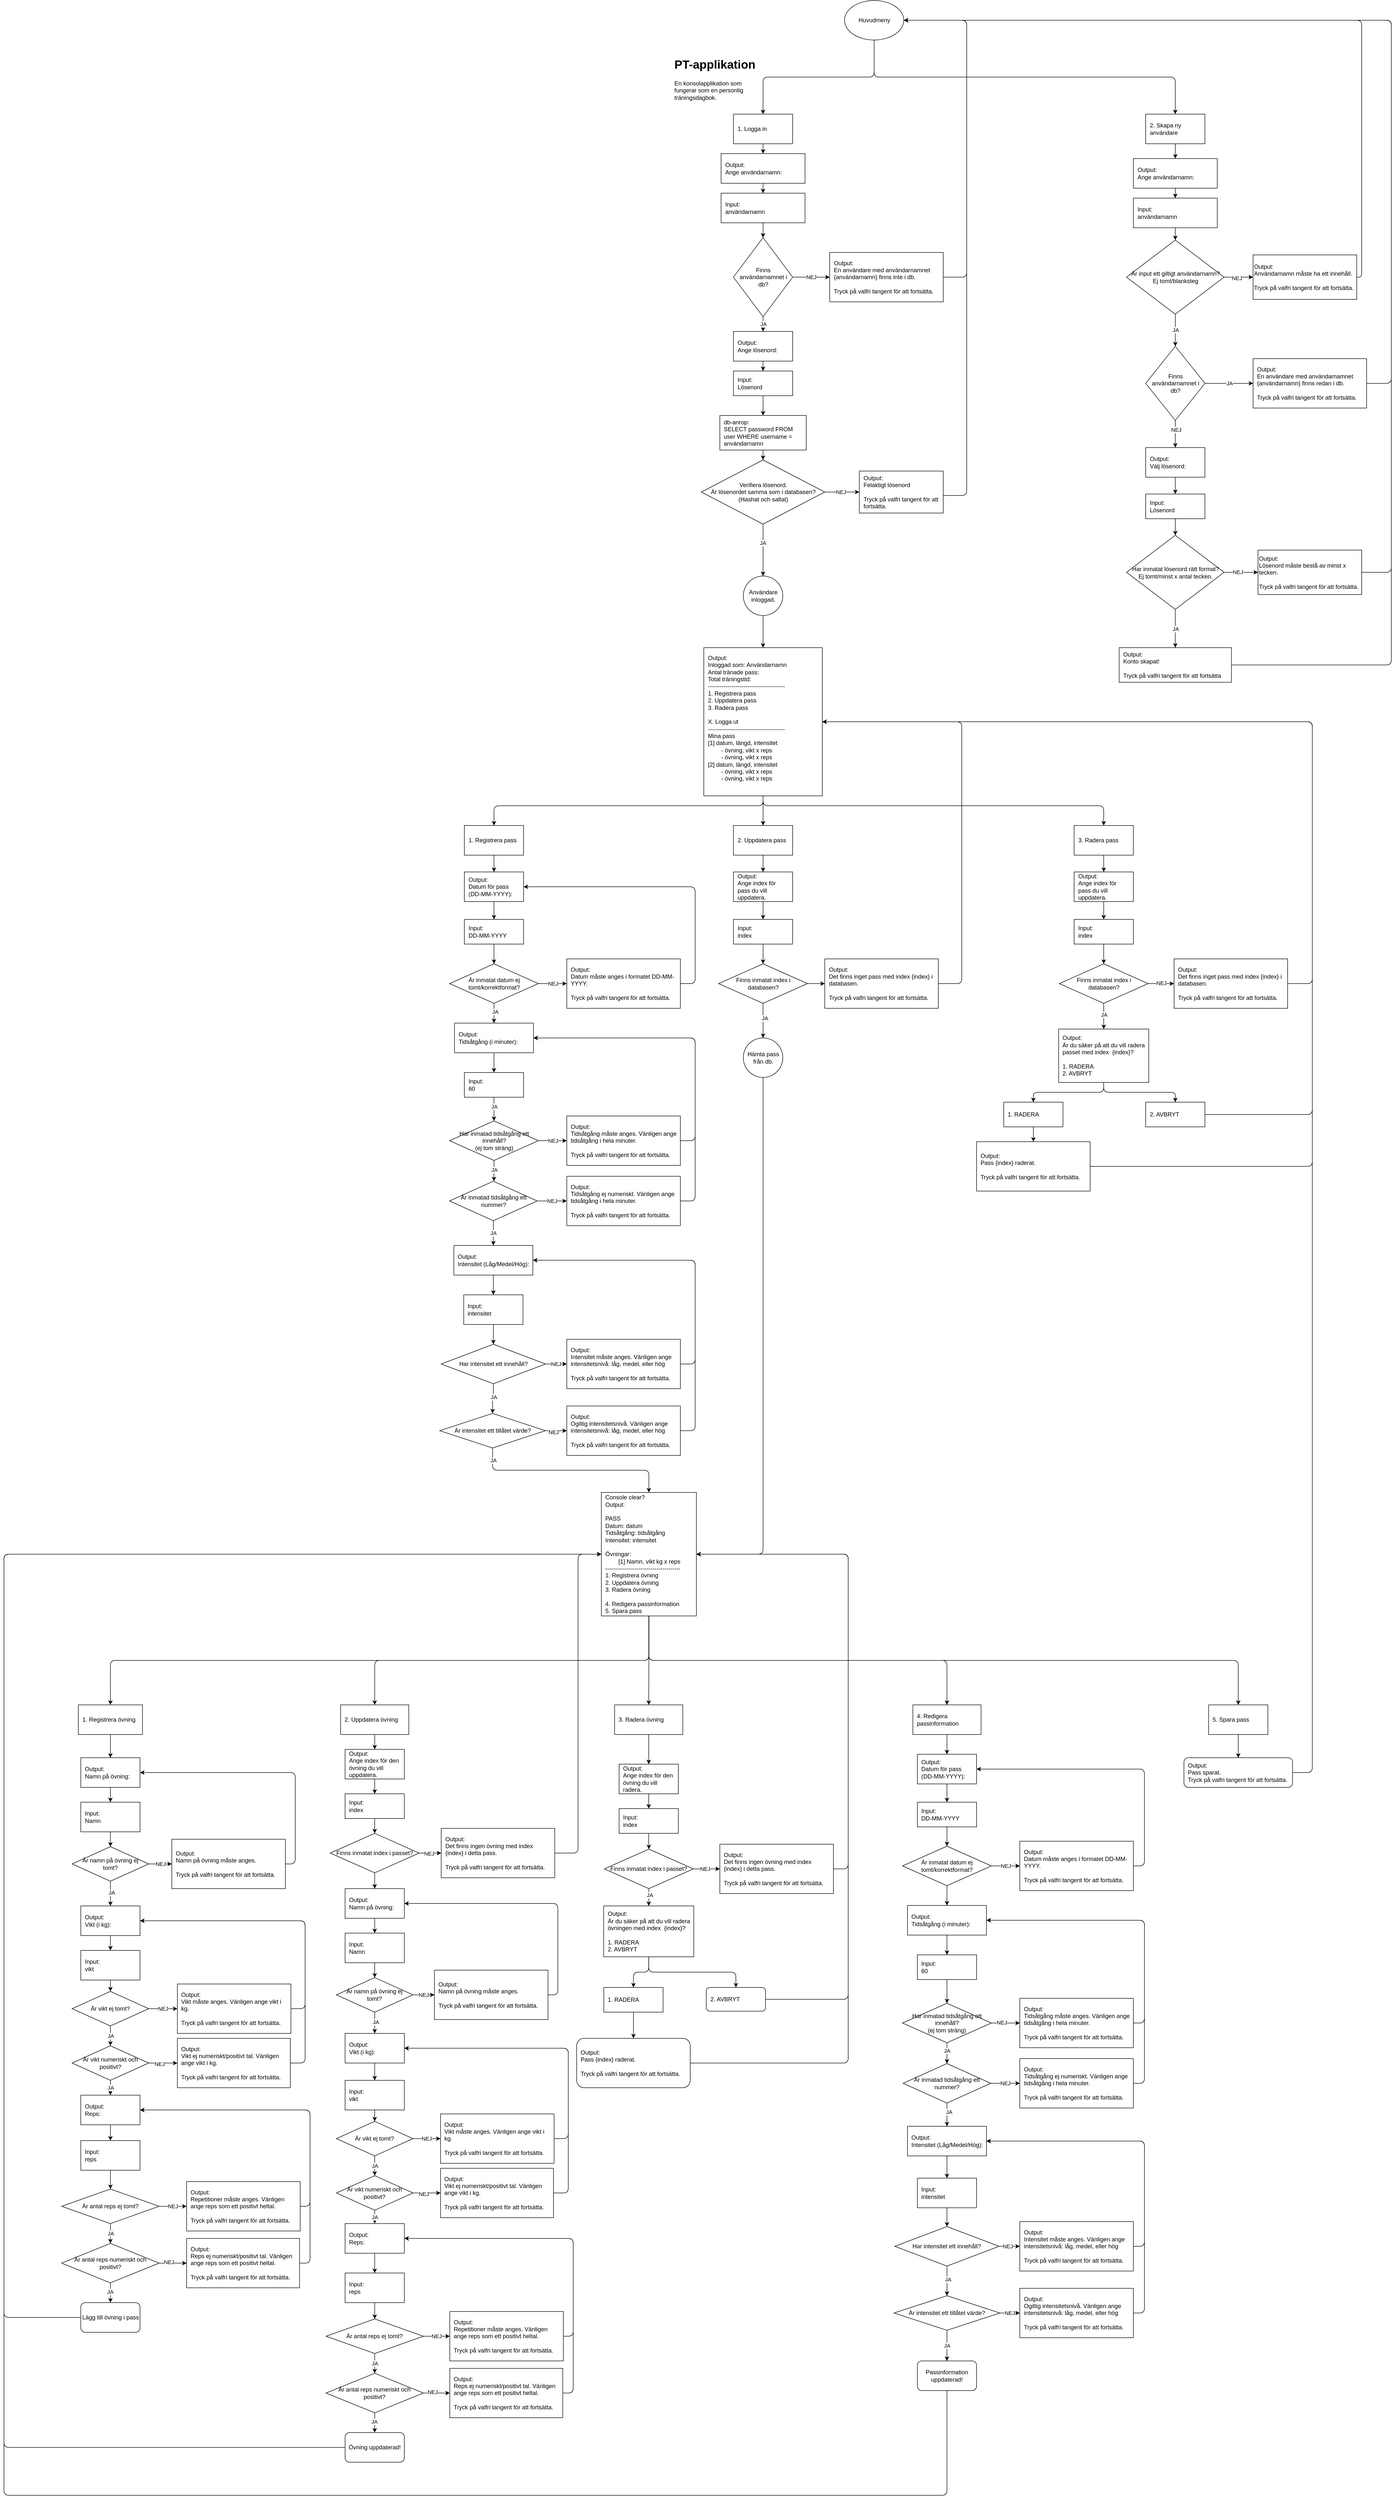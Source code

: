 <mxfile>
    <diagram id="w7LqoXCT8CnwwwJLQl_I" name="Page-1">
        <mxGraphModel dx="3753" dy="2322" grid="1" gridSize="10" guides="1" tooltips="1" connect="1" arrows="1" fold="1" page="1" pageScale="1" pageWidth="827" pageHeight="1169" math="0" shadow="0">
            <root>
                <mxCell id="0"/>
                <mxCell id="1" parent="0"/>
                <mxCell id="2" value="&lt;h1&gt;PT-applikation&lt;/h1&gt;&lt;p&gt;En konsolapplikation som fungerar som en personlig träningsdagbok.&lt;/p&gt;" style="text;html=1;strokeColor=none;fillColor=none;spacing=5;spacingTop=-20;whiteSpace=wrap;overflow=hidden;rounded=0;" parent="1" vertex="1">
                    <mxGeometry x="22.5" y="-160" width="190" height="120" as="geometry"/>
                </mxCell>
                <mxCell id="8" style="edgeStyle=orthogonalEdgeStyle;html=1;entryX=0.5;entryY=0;entryDx=0;entryDy=0;exitX=0.5;exitY=1;exitDx=0;exitDy=0;" parent="1" source="5" target="6" edge="1">
                    <mxGeometry relative="1" as="geometry"/>
                </mxCell>
                <mxCell id="9" style="edgeStyle=orthogonalEdgeStyle;html=1;exitX=0.5;exitY=1;exitDx=0;exitDy=0;entryX=0.5;entryY=0;entryDx=0;entryDy=0;" parent="1" source="5" target="7" edge="1">
                    <mxGeometry relative="1" as="geometry"/>
                </mxCell>
                <mxCell id="5" value="Huvudmeny" style="ellipse;whiteSpace=wrap;html=1;" parent="1" vertex="1">
                    <mxGeometry x="372.5" y="-270" width="120" height="80" as="geometry"/>
                </mxCell>
                <mxCell id="11" style="edgeStyle=none;html=1;exitX=0.5;exitY=1;exitDx=0;exitDy=0;entryX=0.5;entryY=0;entryDx=0;entryDy=0;" parent="1" source="6" target="10" edge="1">
                    <mxGeometry relative="1" as="geometry"/>
                </mxCell>
                <mxCell id="6" value="1. Logga in" style="rounded=0;whiteSpace=wrap;html=1;align=left;spacing=8;" parent="1" vertex="1">
                    <mxGeometry x="147.5" y="-40" width="120" height="60" as="geometry"/>
                </mxCell>
                <mxCell id="141" style="edgeStyle=orthogonalEdgeStyle;html=1;entryX=0.5;entryY=0;entryDx=0;entryDy=0;" edge="1" parent="1" source="7" target="136">
                    <mxGeometry relative="1" as="geometry"/>
                </mxCell>
                <mxCell id="7" value="2. Skapa ny användare" style="rounded=0;whiteSpace=wrap;html=1;align=left;spacing=8;" parent="1" vertex="1">
                    <mxGeometry x="982.5" y="-40" width="120" height="60" as="geometry"/>
                </mxCell>
                <mxCell id="13" value="" style="edgeStyle=none;html=1;" parent="1" source="10" target="12" edge="1">
                    <mxGeometry relative="1" as="geometry"/>
                </mxCell>
                <mxCell id="10" value="Output:&lt;br&gt;Ange användarnamn:" style="rounded=0;whiteSpace=wrap;html=1;fontFamily=Helvetica;fontSize=12;fontColor=default;align=left;strokeColor=default;fillColor=default;spacing=8;" parent="1" vertex="1">
                    <mxGeometry x="122.5" y="40" width="170" height="60" as="geometry"/>
                </mxCell>
                <mxCell id="15" value="" style="edgeStyle=none;html=1;" parent="1" source="12" target="14" edge="1">
                    <mxGeometry relative="1" as="geometry"/>
                </mxCell>
                <mxCell id="12" value="Input:&lt;br&gt;användarnamn" style="rounded=0;whiteSpace=wrap;html=1;fontFamily=Helvetica;fontSize=12;fontColor=default;align=left;strokeColor=default;fillColor=default;spacing=8;" parent="1" vertex="1">
                    <mxGeometry x="122.5" y="120" width="170" height="60" as="geometry"/>
                </mxCell>
                <mxCell id="19" value="NEJ" style="edgeStyle=none;html=1;exitX=1;exitY=0.5;exitDx=0;exitDy=0;entryX=0;entryY=0.5;entryDx=0;entryDy=0;" parent="1" source="14" target="16" edge="1">
                    <mxGeometry relative="1" as="geometry"/>
                </mxCell>
                <mxCell id="20" value="JA" style="edgeStyle=none;html=1;exitX=0.5;exitY=1;exitDx=0;exitDy=0;entryX=0.5;entryY=0;entryDx=0;entryDy=0;" parent="1" source="14" target="17" edge="1">
                    <mxGeometry relative="1" as="geometry"/>
                </mxCell>
                <mxCell id="14" value="Finns användarnamnet i db?" style="rhombus;whiteSpace=wrap;html=1;" parent="1" vertex="1">
                    <mxGeometry x="147.5" y="210" width="120" height="160" as="geometry"/>
                </mxCell>
                <mxCell id="18" style="edgeStyle=orthogonalEdgeStyle;html=1;entryX=1;entryY=0.5;entryDx=0;entryDy=0;" parent="1" source="16" target="5" edge="1">
                    <mxGeometry relative="1" as="geometry">
                        <Array as="points">
                            <mxPoint x="620" y="290"/>
                            <mxPoint x="620" y="-230"/>
                        </Array>
                    </mxGeometry>
                </mxCell>
                <mxCell id="22" value="" style="edgeStyle=none;html=1;" parent="1" source="17" target="21" edge="1">
                    <mxGeometry relative="1" as="geometry"/>
                </mxCell>
                <mxCell id="17" value="Output:&lt;br&gt;Ange lösenord:" style="rounded=0;whiteSpace=wrap;html=1;align=left;spacing=8;" parent="1" vertex="1">
                    <mxGeometry x="147.5" y="400" width="120" height="60" as="geometry"/>
                </mxCell>
                <mxCell id="29" style="edgeStyle=none;html=1;exitX=0.5;exitY=1;exitDx=0;exitDy=0;entryX=0.5;entryY=0;entryDx=0;entryDy=0;" parent="1" source="21" target="25" edge="1">
                    <mxGeometry relative="1" as="geometry"/>
                </mxCell>
                <mxCell id="21" value="Input:&lt;br&gt;Lösenord" style="rounded=0;whiteSpace=wrap;html=1;align=left;spacing=8;" parent="1" vertex="1">
                    <mxGeometry x="147.5" y="480" width="120" height="50" as="geometry"/>
                </mxCell>
                <mxCell id="31" style="edgeStyle=none;html=1;exitX=0.5;exitY=1;exitDx=0;exitDy=0;" parent="1" source="25" target="30" edge="1">
                    <mxGeometry relative="1" as="geometry"/>
                </mxCell>
                <mxCell id="25" value="db-anrop:&lt;br&gt;SELECT password FROM user WHERE username = användarnamn" style="whiteSpace=wrap;html=1;rounded=0;align=left;spacing=8;" parent="1" vertex="1">
                    <mxGeometry x="120" y="570" width="175" height="70" as="geometry"/>
                </mxCell>
                <mxCell id="33" value="" style="edgeStyle=none;html=1;" parent="1" source="30" target="32" edge="1">
                    <mxGeometry relative="1" as="geometry"/>
                </mxCell>
                <mxCell id="34" value="NEJ" style="edgeLabel;html=1;align=center;verticalAlign=middle;resizable=0;points=[];" parent="33" vertex="1" connectable="0">
                    <mxGeometry x="-0.067" relative="1" as="geometry">
                        <mxPoint as="offset"/>
                    </mxGeometry>
                </mxCell>
                <mxCell id="35" style="edgeStyle=orthogonalEdgeStyle;html=1;entryX=1;entryY=0.5;entryDx=0;entryDy=0;exitX=1;exitY=0.582;exitDx=0;exitDy=0;exitPerimeter=0;" parent="1" source="32" target="5" edge="1">
                    <mxGeometry relative="1" as="geometry">
                        <Array as="points">
                            <mxPoint x="620" y="732"/>
                            <mxPoint x="620" y="-230"/>
                        </Array>
                    </mxGeometry>
                </mxCell>
                <mxCell id="37" value="" style="edgeStyle=none;html=1;" parent="1" source="30" target="36" edge="1">
                    <mxGeometry relative="1" as="geometry"/>
                </mxCell>
                <mxCell id="38" value="JA" style="edgeLabel;html=1;align=center;verticalAlign=middle;resizable=0;points=[];" parent="37" vertex="1" connectable="0">
                    <mxGeometry x="-0.276" y="-1" relative="1" as="geometry">
                        <mxPoint as="offset"/>
                    </mxGeometry>
                </mxCell>
                <mxCell id="30" value="Verifiera lösenord.&lt;br&gt;Är lösenordet samma som i databasen?&lt;br&gt;(Hashat och saltat)" style="rhombus;whiteSpace=wrap;html=1;rounded=0;" parent="1" vertex="1">
                    <mxGeometry x="82.5" y="660" width="250" height="130" as="geometry"/>
                </mxCell>
                <mxCell id="32" value="Output:&lt;br&gt;Felaktigt lösenord&lt;br&gt;&lt;br&gt;Tryck på valfri tangent för att fortsätta." style="whiteSpace=wrap;html=1;rounded=0;align=left;spacing=8;" parent="1" vertex="1">
                    <mxGeometry x="402.5" y="682.5" width="170" height="85" as="geometry"/>
                </mxCell>
                <mxCell id="16" value="Output:&lt;br&gt;En användare med användarnamnet {användarnamn} finns inte i db.&lt;br&gt;&lt;br&gt;Tryck på valfri tangent för att fortsätta." style="rounded=0;whiteSpace=wrap;html=1;fontFamily=Helvetica;fontSize=12;fontColor=default;align=left;strokeColor=default;fillColor=default;spacing=8;" parent="1" vertex="1">
                    <mxGeometry x="342.5" y="240" width="230" height="100" as="geometry"/>
                </mxCell>
                <mxCell id="41" style="edgeStyle=none;html=1;exitX=0.5;exitY=1;exitDx=0;exitDy=0;entryX=0.5;entryY=0;entryDx=0;entryDy=0;" parent="1" source="36" target="39" edge="1">
                    <mxGeometry relative="1" as="geometry"/>
                </mxCell>
                <mxCell id="36" value="Användare inloggad." style="ellipse;whiteSpace=wrap;html=1;rounded=0;" parent="1" vertex="1">
                    <mxGeometry x="167.5" y="895" width="80" height="80" as="geometry"/>
                </mxCell>
                <mxCell id="43" value="" style="edgeStyle=none;html=1;exitX=0.5;exitY=1;exitDx=0;exitDy=0;entryX=0.5;entryY=0;entryDx=0;entryDy=0;" parent="1" source="39" target="42" edge="1">
                    <mxGeometry relative="1" as="geometry">
                        <Array as="points">
                            <mxPoint x="207.5" y="1360"/>
                            <mxPoint x="-37.5" y="1360"/>
                            <mxPoint x="-337.5" y="1360"/>
                        </Array>
                    </mxGeometry>
                </mxCell>
                <mxCell id="47" value="" style="edgeStyle=none;html=1;exitX=0.5;exitY=1;exitDx=0;exitDy=0;" parent="1" source="39" target="44" edge="1">
                    <mxGeometry relative="1" as="geometry"/>
                </mxCell>
                <mxCell id="50" value="" style="edgeStyle=orthogonalEdgeStyle;html=1;exitX=0.5;exitY=1;exitDx=0;exitDy=0;entryX=0.5;entryY=0;entryDx=0;entryDy=0;" parent="1" source="39" target="49" edge="1">
                    <mxGeometry relative="1" as="geometry">
                        <Array as="points">
                            <mxPoint x="208" y="1360"/>
                            <mxPoint x="898" y="1360"/>
                        </Array>
                    </mxGeometry>
                </mxCell>
                <mxCell id="39" value="Output:&lt;br&gt;Inloggad som: Användarnamn&lt;br&gt;&lt;div style=&quot;&quot;&gt;Antal tränade pass:&amp;nbsp;&lt;/div&gt;&lt;div style=&quot;&quot;&gt;Total träningstid:&lt;/div&gt;&lt;div style=&quot;&quot;&gt;---------------------------------------&lt;/div&gt;&lt;div style=&quot;&quot;&gt;1. Registrera pass&lt;/div&gt;&lt;div style=&quot;&quot;&gt;2. Uppdatera pass&lt;/div&gt;&lt;div style=&quot;&quot;&gt;3. Radera pass&lt;/div&gt;&lt;div style=&quot;&quot;&gt;&lt;br&gt;&lt;/div&gt;&lt;div style=&quot;&quot;&gt;X. Logga ut&lt;/div&gt;&lt;div style=&quot;&quot;&gt;---------------------------------------&lt;br&gt;&lt;/div&gt;&lt;div style=&quot;&quot;&gt;Mina pass&lt;/div&gt;&lt;div style=&quot;&quot;&gt;[1] datum, längd, intensitet&lt;/div&gt;&lt;div style=&quot;&quot;&gt;&lt;span style=&quot;&quot;&gt;&#9;&lt;/span&gt;&lt;span style=&quot;&quot;&gt;&#9;&lt;/span&gt;&lt;span style=&quot;white-space: pre;&quot;&gt;&#9;&lt;/span&gt;- övning, vikt x reps&lt;/div&gt;&lt;span style=&quot;&quot;&gt;&#9;&lt;/span&gt;&lt;span style=&quot;white-space: pre;&quot;&gt;&#9;&lt;/span&gt;- övning, vikt x reps&lt;div style=&quot;&quot;&gt;[2]&amp;nbsp;&lt;span style=&quot;background-color: initial;&quot;&gt;datum, längd, intensitet&lt;/span&gt;&lt;/div&gt;&lt;div style=&quot;border-color: var(--border-color);&quot;&gt;&lt;span style=&quot;border-color: var(--border-color);&quot;&gt;&lt;/span&gt;&lt;span style=&quot;border-color: var(--border-color);&quot;&gt;&#9;&lt;/span&gt;&lt;span style=&quot;white-space: pre;&quot;&gt;&#9;&lt;/span&gt;- övning, vikt x reps&lt;/div&gt;&lt;span style=&quot;border-color: var(--border-color);&quot;&gt;&#9;&lt;/span&gt;&lt;span style=&quot;white-space: pre;&quot;&gt;&#9;&lt;/span&gt;- övning, vikt x reps&lt;div style=&quot;&quot;&gt;&amp;nbsp;&lt;/div&gt;" style="whiteSpace=wrap;html=1;rounded=0;align=left;spacing=8;" parent="1" vertex="1">
                    <mxGeometry x="87.5" y="1040" width="240" height="300" as="geometry"/>
                </mxCell>
                <mxCell id="53" style="edgeStyle=none;html=1;exitX=0.5;exitY=1;exitDx=0;exitDy=0;entryX=0.5;entryY=0;entryDx=0;entryDy=0;" edge="1" parent="1" source="42" target="51">
                    <mxGeometry relative="1" as="geometry"/>
                </mxCell>
                <mxCell id="42" value="1. Registrera pass" style="whiteSpace=wrap;html=1;align=left;rounded=0;spacing=8;" parent="1" vertex="1">
                    <mxGeometry x="-397.5" y="1400" width="120" height="60" as="geometry"/>
                </mxCell>
                <mxCell id="116" style="edgeStyle=orthogonalEdgeStyle;html=1;exitX=0.5;exitY=1;exitDx=0;exitDy=0;entryX=0.5;entryY=0;entryDx=0;entryDy=0;" edge="1" parent="1" source="44" target="112">
                    <mxGeometry relative="1" as="geometry"/>
                </mxCell>
                <mxCell id="44" value="2. Uppdatera pass" style="whiteSpace=wrap;html=1;align=left;rounded=0;spacing=8;" parent="1" vertex="1">
                    <mxGeometry x="147.5" y="1400" width="120" height="60" as="geometry"/>
                </mxCell>
                <mxCell id="218" style="edgeStyle=orthogonalEdgeStyle;html=1;entryX=0.5;entryY=0;entryDx=0;entryDy=0;" edge="1" parent="1" source="49" target="209">
                    <mxGeometry relative="1" as="geometry"/>
                </mxCell>
                <mxCell id="49" value="3. Radera pass" style="whiteSpace=wrap;html=1;align=left;rounded=0;spacing=8;" parent="1" vertex="1">
                    <mxGeometry x="837.5" y="1400" width="120" height="60" as="geometry"/>
                </mxCell>
                <mxCell id="54" style="edgeStyle=none;html=1;exitX=0.5;exitY=1;exitDx=0;exitDy=0;entryX=0.5;entryY=0;entryDx=0;entryDy=0;" edge="1" parent="1" source="51" target="52">
                    <mxGeometry relative="1" as="geometry"/>
                </mxCell>
                <mxCell id="51" value="Output:&lt;br&gt;Datum för pass (DD-MM-YYYY):" style="rounded=0;whiteSpace=wrap;html=1;align=left;spacing=8;" vertex="1" parent="1">
                    <mxGeometry x="-397.5" y="1494" width="120" height="60" as="geometry"/>
                </mxCell>
                <mxCell id="56" value="" style="edgeStyle=none;html=1;" edge="1" parent="1" source="52">
                    <mxGeometry relative="1" as="geometry">
                        <mxPoint x="-337.5" y="1680" as="targetPoint"/>
                    </mxGeometry>
                </mxCell>
                <mxCell id="52" value="Input:&lt;br&gt;DD-MM-YYYY" style="rounded=0;whiteSpace=wrap;html=1;align=left;spacing=8;" vertex="1" parent="1">
                    <mxGeometry x="-397.5" y="1590" width="120" height="50" as="geometry"/>
                </mxCell>
                <mxCell id="58" value="" style="edgeStyle=none;html=1;" edge="1" parent="1">
                    <mxGeometry relative="1" as="geometry">
                        <mxPoint x="-337.5" y="1760" as="sourcePoint"/>
                        <mxPoint x="-337.5" y="1800" as="targetPoint"/>
                    </mxGeometry>
                </mxCell>
                <mxCell id="59" value="JA" style="edgeLabel;html=1;align=center;verticalAlign=middle;resizable=0;points=[];" vertex="1" connectable="0" parent="58">
                    <mxGeometry x="-0.15" y="2" relative="1" as="geometry">
                        <mxPoint as="offset"/>
                    </mxGeometry>
                </mxCell>
                <mxCell id="179" value="NEJ" style="edgeStyle=orthogonalEdgeStyle;html=1;exitX=1;exitY=0.5;exitDx=0;exitDy=0;entryX=0;entryY=0.5;entryDx=0;entryDy=0;" edge="1" parent="1" source="55" target="178">
                    <mxGeometry relative="1" as="geometry"/>
                </mxCell>
                <mxCell id="55" value="Är inmatat datum ej tomt/korrektformat?" style="rhombus;whiteSpace=wrap;html=1;align=center;rounded=0;spacing=8;" vertex="1" parent="1">
                    <mxGeometry x="-427.5" y="1680" width="180" height="80" as="geometry"/>
                </mxCell>
                <mxCell id="61" value="" style="edgeStyle=none;html=1;" edge="1" parent="1" target="60">
                    <mxGeometry relative="1" as="geometry">
                        <mxPoint x="-337.5" y="1860" as="sourcePoint"/>
                    </mxGeometry>
                </mxCell>
                <mxCell id="57" value="&lt;span style=&quot;&quot;&gt;Output:&lt;/span&gt;&lt;br style=&quot;&quot;&gt;&lt;div style=&quot;&quot;&gt;&lt;span style=&quot;background-color: initial;&quot;&gt;Tidsåtgång (i minuter):&lt;/span&gt;&lt;/div&gt;" style="whiteSpace=wrap;html=1;rounded=0;spacing=8;align=left;" vertex="1" parent="1">
                    <mxGeometry x="-417.5" y="1800" width="160" height="60" as="geometry"/>
                </mxCell>
                <mxCell id="63" value="" style="edgeStyle=none;html=1;" edge="1" parent="1" source="60">
                    <mxGeometry relative="1" as="geometry">
                        <mxPoint x="-337.5" y="1998" as="targetPoint"/>
                    </mxGeometry>
                </mxCell>
                <mxCell id="72" value="JA" style="edgeLabel;html=1;align=center;verticalAlign=middle;resizable=0;points=[];" vertex="1" connectable="0" parent="63">
                    <mxGeometry x="-0.2" relative="1" as="geometry">
                        <mxPoint as="offset"/>
                    </mxGeometry>
                </mxCell>
                <mxCell id="60" value="Input:&lt;br&gt;60" style="rounded=0;whiteSpace=wrap;html=1;align=left;spacing=8;" vertex="1" parent="1">
                    <mxGeometry x="-397.5" y="1900" width="120" height="50" as="geometry"/>
                </mxCell>
                <mxCell id="65" style="edgeStyle=none;html=1;exitX=0.5;exitY=1;exitDx=0;exitDy=0;entryX=0.5;entryY=0;entryDx=0;entryDy=0;" edge="1" parent="1">
                    <mxGeometry relative="1" as="geometry">
                        <mxPoint x="-337.5" y="2078" as="sourcePoint"/>
                        <mxPoint x="-337.5" y="2120" as="targetPoint"/>
                    </mxGeometry>
                </mxCell>
                <mxCell id="184" value="JA" style="edgeLabel;html=1;align=center;verticalAlign=middle;resizable=0;points=[];" vertex="1" connectable="0" parent="65">
                    <mxGeometry x="-0.095" relative="1" as="geometry">
                        <mxPoint as="offset"/>
                    </mxGeometry>
                </mxCell>
                <mxCell id="185" value="NEJ" style="edgeStyle=orthogonalEdgeStyle;html=1;entryX=0;entryY=0.5;entryDx=0;entryDy=0;" edge="1" parent="1" source="62" target="181">
                    <mxGeometry relative="1" as="geometry"/>
                </mxCell>
                <mxCell id="62" value="Har inmatad tidsåtgång ett innehåll?&lt;br&gt;(ej tom sträng)" style="rhombus;whiteSpace=wrap;html=1;align=center;rounded=0;spacing=8;" vertex="1" parent="1">
                    <mxGeometry x="-427.5" y="1998" width="180" height="80" as="geometry"/>
                </mxCell>
                <mxCell id="191" style="edgeStyle=orthogonalEdgeStyle;html=1;entryX=0.5;entryY=0;entryDx=0;entryDy=0;" edge="1" parent="1" source="64" target="66">
                    <mxGeometry relative="1" as="geometry"/>
                </mxCell>
                <mxCell id="64" value="&lt;span style=&quot;&quot;&gt;Output:&lt;/span&gt;&lt;br style=&quot;&quot;&gt;&lt;div style=&quot;&quot;&gt;&lt;span style=&quot;background-color: initial;&quot;&gt;Intensitet (Låg/Medel/Hög):&lt;/span&gt;&lt;/div&gt;" style="whiteSpace=wrap;html=1;rounded=0;spacing=8;align=left;" vertex="1" parent="1">
                    <mxGeometry x="-418.75" y="2250" width="160" height="60" as="geometry"/>
                </mxCell>
                <mxCell id="192" style="edgeStyle=orthogonalEdgeStyle;html=1;" edge="1" parent="1" source="66" target="70">
                    <mxGeometry relative="1" as="geometry"/>
                </mxCell>
                <mxCell id="66" value="Input:&lt;br&gt;intensitet" style="whiteSpace=wrap;html=1;align=left;rounded=0;spacing=8;" vertex="1" parent="1">
                    <mxGeometry x="-398.75" y="2350" width="120" height="60" as="geometry"/>
                </mxCell>
                <mxCell id="196" style="edgeStyle=orthogonalEdgeStyle;html=1;entryX=0.5;entryY=0;entryDx=0;entryDy=0;" edge="1" parent="1" source="70" target="193">
                    <mxGeometry relative="1" as="geometry"/>
                </mxCell>
                <mxCell id="197" value="JA" style="edgeLabel;html=1;align=center;verticalAlign=middle;resizable=0;points=[];" vertex="1" connectable="0" parent="196">
                    <mxGeometry x="-0.118" relative="1" as="geometry">
                        <mxPoint as="offset"/>
                    </mxGeometry>
                </mxCell>
                <mxCell id="199" value="NEJ" style="edgeStyle=orthogonalEdgeStyle;html=1;entryX=0;entryY=0.5;entryDx=0;entryDy=0;" edge="1" parent="1" source="70" target="198">
                    <mxGeometry relative="1" as="geometry"/>
                </mxCell>
                <mxCell id="70" value="Har intensitet ett innehåll?" style="rhombus;whiteSpace=wrap;html=1;align=center;rounded=0;spacing=8;" vertex="1" parent="1">
                    <mxGeometry x="-444.37" y="2450" width="211.25" height="80" as="geometry"/>
                </mxCell>
                <mxCell id="77" value="" style="edgeStyle=orthogonalEdgeStyle;html=1;entryX=0.5;entryY=0;entryDx=0;entryDy=0;exitX=0.5;exitY=1;exitDx=0;exitDy=0;" edge="1" parent="1" source="74" target="76">
                    <mxGeometry relative="1" as="geometry">
                        <mxPoint x="-23.75" y="3005" as="sourcePoint"/>
                    </mxGeometry>
                </mxCell>
                <mxCell id="81" style="edgeStyle=orthogonalEdgeStyle;html=1;entryX=0.5;entryY=0;entryDx=0;entryDy=0;exitX=0.5;exitY=1;exitDx=0;exitDy=0;" edge="1" parent="1" source="74" target="80">
                    <mxGeometry relative="1" as="geometry">
                        <mxPoint x="-23.75" y="3005" as="sourcePoint"/>
                    </mxGeometry>
                </mxCell>
                <mxCell id="265" style="edgeStyle=orthogonalEdgeStyle;html=1;exitX=0.5;exitY=1;exitDx=0;exitDy=0;entryX=0.5;entryY=0;entryDx=0;entryDy=0;" edge="1" parent="1" source="74" target="232">
                    <mxGeometry relative="1" as="geometry"/>
                </mxCell>
                <mxCell id="349" style="edgeStyle=orthogonalEdgeStyle;html=1;exitX=0.5;exitY=1;exitDx=0;exitDy=0;entryX=0.5;entryY=0;entryDx=0;entryDy=0;" edge="1" parent="1" source="74" target="321">
                    <mxGeometry relative="1" as="geometry"/>
                </mxCell>
                <mxCell id="350" style="edgeStyle=orthogonalEdgeStyle;html=1;exitX=0.5;exitY=1;exitDx=0;exitDy=0;entryX=0.5;entryY=0;entryDx=0;entryDy=0;" edge="1" parent="1" source="74" target="348">
                    <mxGeometry relative="1" as="geometry"/>
                </mxCell>
                <mxCell id="74" value="Console clear?&lt;br&gt;Output:&lt;br&gt;&lt;br&gt;PASS&lt;br&gt;Datum: datum&lt;br&gt;Tidsåtgång: tidsåtgång&lt;br&gt;Intensitet: intensitet&lt;br&gt;&lt;br&gt;Övningar:&lt;br&gt;&lt;span style=&quot;white-space: pre;&quot;&gt;&#9;&lt;/span&gt;[1] Namn, vikt kg x reps&lt;br&gt;--------------------------------------&lt;br&gt;1. Registrera övning&lt;br&gt;2. Uppdatera övning&lt;br&gt;3. Radera övning&lt;br&gt;&lt;br&gt;4. Redigera passinformation&lt;br&gt;5. Spara pass" style="whiteSpace=wrap;html=1;rounded=0;spacing=8;align=left;" vertex="1" parent="1">
                    <mxGeometry x="-120" y="2750" width="192.5" height="250" as="geometry"/>
                </mxCell>
                <mxCell id="86" value="" style="edgeStyle=orthogonalEdgeStyle;html=1;" edge="1" parent="1" source="76" target="85">
                    <mxGeometry relative="1" as="geometry"/>
                </mxCell>
                <mxCell id="76" value="1. Registrera övning" style="whiteSpace=wrap;html=1;align=left;rounded=0;spacing=8;" vertex="1" parent="1">
                    <mxGeometry x="-1179.38" y="3180" width="130" height="60" as="geometry"/>
                </mxCell>
                <mxCell id="83" value="" style="edgeStyle=orthogonalEdgeStyle;html=1;" edge="1" parent="1" source="80" target="82">
                    <mxGeometry relative="1" as="geometry"/>
                </mxCell>
                <mxCell id="80" value="5. Spara pass" style="whiteSpace=wrap;html=1;align=left;rounded=0;spacing=8;" vertex="1" parent="1">
                    <mxGeometry x="1110" y="3180" width="120" height="60" as="geometry"/>
                </mxCell>
                <mxCell id="84" style="edgeStyle=orthogonalEdgeStyle;html=1;exitX=1;exitY=0.5;exitDx=0;exitDy=0;entryX=1;entryY=0.5;entryDx=0;entryDy=0;" edge="1" parent="1" source="82" target="39">
                    <mxGeometry relative="1" as="geometry">
                        <Array as="points">
                            <mxPoint x="1320" y="3317"/>
                            <mxPoint x="1320" y="1190"/>
                        </Array>
                    </mxGeometry>
                </mxCell>
                <mxCell id="82" value="Output:&lt;br&gt;Pass sparat.&lt;br&gt;Tryck på valfri tangent för att fortsätta." style="rounded=1;whiteSpace=wrap;html=1;fontFamily=Helvetica;fontSize=12;fontColor=default;align=left;strokeColor=default;fillColor=default;spacing=8;" vertex="1" parent="1">
                    <mxGeometry x="1060" y="3287" width="220" height="60" as="geometry"/>
                </mxCell>
                <mxCell id="88" value="" style="edgeStyle=orthogonalEdgeStyle;html=1;" edge="1" parent="1" source="85" target="87">
                    <mxGeometry relative="1" as="geometry"/>
                </mxCell>
                <mxCell id="85" value="Output:&lt;br&gt;Namn på övning:" style="whiteSpace=wrap;html=1;align=left;rounded=0;spacing=8;" vertex="1" parent="1">
                    <mxGeometry x="-1174.38" y="3287" width="120" height="60" as="geometry"/>
                </mxCell>
                <mxCell id="90" value="" style="edgeStyle=orthogonalEdgeStyle;html=1;" edge="1" parent="1" source="87" target="89">
                    <mxGeometry relative="1" as="geometry"/>
                </mxCell>
                <mxCell id="87" value="Input:&lt;br&gt;Namn" style="whiteSpace=wrap;html=1;align=left;rounded=0;spacing=8;" vertex="1" parent="1">
                    <mxGeometry x="-1174.38" y="3377" width="120" height="60" as="geometry"/>
                </mxCell>
                <mxCell id="95" style="edgeStyle=orthogonalEdgeStyle;html=1;entryX=0.5;entryY=0;entryDx=0;entryDy=0;" edge="1" parent="1" source="89" target="94">
                    <mxGeometry relative="1" as="geometry"/>
                </mxCell>
                <mxCell id="96" value="JA" style="edgeLabel;html=1;align=center;verticalAlign=middle;resizable=0;points=[];" vertex="1" connectable="0" parent="95">
                    <mxGeometry x="-0.08" y="2" relative="1" as="geometry">
                        <mxPoint as="offset"/>
                    </mxGeometry>
                </mxCell>
                <mxCell id="240" value="NEJ" style="edgeStyle=orthogonalEdgeStyle;html=1;" edge="1" parent="1" source="89" target="238">
                    <mxGeometry relative="1" as="geometry"/>
                </mxCell>
                <mxCell id="89" value="Är namn på övning ej tomt?" style="rhombus;whiteSpace=wrap;html=1;align=center;rounded=0;spacing=8;" vertex="1" parent="1">
                    <mxGeometry x="-1191.88" y="3467" width="155" height="70" as="geometry"/>
                </mxCell>
                <mxCell id="98" value="" style="edgeStyle=orthogonalEdgeStyle;html=1;" edge="1" parent="1" source="94" target="97">
                    <mxGeometry relative="1" as="geometry"/>
                </mxCell>
                <mxCell id="94" value="Output:&lt;br&gt;Vikt (i kg):" style="whiteSpace=wrap;html=1;align=left;rounded=0;spacing=8;" vertex="1" parent="1">
                    <mxGeometry x="-1174.38" y="3587" width="120" height="60" as="geometry"/>
                </mxCell>
                <mxCell id="100" style="edgeStyle=orthogonalEdgeStyle;html=1;entryX=0.5;entryY=0;entryDx=0;entryDy=0;" edge="1" parent="1" source="97" target="99">
                    <mxGeometry relative="1" as="geometry"/>
                </mxCell>
                <mxCell id="97" value="Input:&lt;br&gt;vikt" style="whiteSpace=wrap;html=1;align=left;rounded=0;spacing=8;" vertex="1" parent="1">
                    <mxGeometry x="-1174.38" y="3677" width="120" height="60" as="geometry"/>
                </mxCell>
                <mxCell id="244" value="JA" style="edgeStyle=orthogonalEdgeStyle;html=1;entryX=0.5;entryY=0;entryDx=0;entryDy=0;" edge="1" parent="1" source="99" target="243">
                    <mxGeometry relative="1" as="geometry"/>
                </mxCell>
                <mxCell id="245" value="NEJ" style="edgeStyle=orthogonalEdgeStyle;html=1;entryX=0;entryY=0.5;entryDx=0;entryDy=0;" edge="1" parent="1" source="99" target="242">
                    <mxGeometry relative="1" as="geometry"/>
                </mxCell>
                <mxCell id="99" value="Är vikt ej tomt?" style="rhombus;whiteSpace=wrap;html=1;align=center;rounded=0;spacing=8;" vertex="1" parent="1">
                    <mxGeometry x="-1191.88" y="3760" width="155" height="70" as="geometry"/>
                </mxCell>
                <mxCell id="105" style="edgeStyle=orthogonalEdgeStyle;html=1;" edge="1" parent="1" source="101" target="104">
                    <mxGeometry relative="1" as="geometry"/>
                </mxCell>
                <mxCell id="101" value="Output:&lt;br&gt;Reps:" style="whiteSpace=wrap;html=1;align=left;rounded=0;spacing=8;" vertex="1" parent="1">
                    <mxGeometry x="-1174.39" y="3970" width="120" height="60" as="geometry"/>
                </mxCell>
                <mxCell id="107" style="edgeStyle=orthogonalEdgeStyle;html=1;entryX=0.5;entryY=0;entryDx=0;entryDy=0;" edge="1" parent="1" source="104" target="106">
                    <mxGeometry relative="1" as="geometry"/>
                </mxCell>
                <mxCell id="104" value="Input:&lt;br&gt;reps" style="whiteSpace=wrap;html=1;align=left;rounded=0;spacing=8;" vertex="1" parent="1">
                    <mxGeometry x="-1174.37" y="4062" width="120" height="60" as="geometry"/>
                </mxCell>
                <mxCell id="252" value="JA" style="edgeStyle=orthogonalEdgeStyle;html=1;entryX=0.5;entryY=0;entryDx=0;entryDy=0;" edge="1" parent="1" source="106" target="251">
                    <mxGeometry relative="1" as="geometry"/>
                </mxCell>
                <mxCell id="257" value="NEJ" style="edgeStyle=orthogonalEdgeStyle;html=1;entryX=0;entryY=0.5;entryDx=0;entryDy=0;" edge="1" parent="1" source="106" target="255">
                    <mxGeometry relative="1" as="geometry"/>
                </mxCell>
                <mxCell id="106" value="Är antal reps ej tomt?" style="rhombus;whiteSpace=wrap;html=1;align=center;rounded=0;spacing=8;" vertex="1" parent="1">
                    <mxGeometry x="-1213.01" y="4160" width="197.27" height="70" as="geometry"/>
                </mxCell>
                <mxCell id="130" style="edgeStyle=orthogonalEdgeStyle;html=1;entryX=0;entryY=0.5;entryDx=0;entryDy=0;exitX=0;exitY=0.5;exitDx=0;exitDy=0;" edge="1" parent="1" source="108" target="74">
                    <mxGeometry relative="1" as="geometry">
                        <mxPoint x="-550" y="4330" as="sourcePoint"/>
                        <mxPoint x="-120" y="2880" as="targetPoint"/>
                        <Array as="points">
                            <mxPoint x="-1330" y="4420"/>
                            <mxPoint x="-1330" y="2875"/>
                        </Array>
                    </mxGeometry>
                </mxCell>
                <mxCell id="108" value="Lägg till övning i pass" style="rounded=1;whiteSpace=wrap;html=1;fontFamily=Helvetica;fontSize=12;fontColor=default;align=center;strokeColor=default;fillColor=default;" vertex="1" parent="1">
                    <mxGeometry x="-1174.365" y="4390" width="120" height="60" as="geometry"/>
                </mxCell>
                <mxCell id="115" style="edgeStyle=orthogonalEdgeStyle;html=1;entryX=0.5;entryY=0;entryDx=0;entryDy=0;" edge="1" parent="1" source="112" target="113">
                    <mxGeometry relative="1" as="geometry"/>
                </mxCell>
                <mxCell id="112" value="Output:&lt;br&gt;Ange index för pass du vill uppdatera." style="rounded=0;whiteSpace=wrap;html=1;align=left;spacing=8;" vertex="1" parent="1">
                    <mxGeometry x="147.5" y="1494" width="120" height="60" as="geometry"/>
                </mxCell>
                <mxCell id="117" style="edgeStyle=orthogonalEdgeStyle;html=1;entryX=0.5;entryY=0;entryDx=0;entryDy=0;" edge="1" parent="1" source="113" target="114">
                    <mxGeometry relative="1" as="geometry"/>
                </mxCell>
                <mxCell id="113" value="Input:&lt;br&gt;index" style="rounded=0;whiteSpace=wrap;html=1;align=left;spacing=8;" vertex="1" parent="1">
                    <mxGeometry x="147.5" y="1590" width="120" height="50" as="geometry"/>
                </mxCell>
                <mxCell id="118" style="edgeStyle=orthogonalEdgeStyle;html=1;exitX=0.5;exitY=1;exitDx=0;exitDy=0;entryX=0.5;entryY=0;entryDx=0;entryDy=0;" edge="1" parent="1" source="114" target="133">
                    <mxGeometry relative="1" as="geometry">
                        <mxPoint x="207.5" y="1810" as="targetPoint"/>
                    </mxGeometry>
                </mxCell>
                <mxCell id="128" value="JA" style="edgeLabel;html=1;align=center;verticalAlign=middle;resizable=0;points=[];" vertex="1" connectable="0" parent="118">
                    <mxGeometry x="-0.2" y="3" relative="1" as="geometry">
                        <mxPoint y="2" as="offset"/>
                    </mxGeometry>
                </mxCell>
                <mxCell id="206" style="edgeStyle=orthogonalEdgeStyle;html=1;entryX=0;entryY=0.5;entryDx=0;entryDy=0;" edge="1" parent="1" source="114" target="205">
                    <mxGeometry relative="1" as="geometry"/>
                </mxCell>
                <mxCell id="114" value="Finns inmatat index i databasen?" style="rhombus;whiteSpace=wrap;html=1;align=center;rounded=0;spacing=8;" vertex="1" parent="1">
                    <mxGeometry x="117.5" y="1680" width="180" height="80" as="geometry"/>
                </mxCell>
                <mxCell id="135" style="edgeStyle=orthogonalEdgeStyle;html=1;entryX=1;entryY=0.5;entryDx=0;entryDy=0;exitX=0.5;exitY=1;exitDx=0;exitDy=0;" edge="1" parent="1" source="133" target="74">
                    <mxGeometry relative="1" as="geometry"/>
                </mxCell>
                <mxCell id="133" value="Hämta pass från db." style="ellipse;whiteSpace=wrap;html=1;rounded=0;spacing=8;" vertex="1" parent="1">
                    <mxGeometry x="167.5" y="1830" width="80" height="80" as="geometry"/>
                </mxCell>
                <mxCell id="142" style="edgeStyle=orthogonalEdgeStyle;html=1;entryX=0.5;entryY=0;entryDx=0;entryDy=0;" edge="1" parent="1" source="136" target="137">
                    <mxGeometry relative="1" as="geometry"/>
                </mxCell>
                <mxCell id="136" value="Output:&lt;br&gt;Ange användarnamn:" style="rounded=0;whiteSpace=wrap;html=1;fontFamily=Helvetica;fontSize=12;fontColor=default;align=left;strokeColor=default;fillColor=default;spacing=8;" vertex="1" parent="1">
                    <mxGeometry x="957.5" y="50" width="170" height="60" as="geometry"/>
                </mxCell>
                <mxCell id="157" style="edgeStyle=orthogonalEdgeStyle;html=1;entryX=0.5;entryY=0;entryDx=0;entryDy=0;" edge="1" parent="1" source="137" target="156">
                    <mxGeometry relative="1" as="geometry"/>
                </mxCell>
                <mxCell id="137" value="Input:&lt;br&gt;användarnamn" style="rounded=0;whiteSpace=wrap;html=1;fontFamily=Helvetica;fontSize=12;fontColor=default;align=left;strokeColor=default;fillColor=default;spacing=8;" vertex="1" parent="1">
                    <mxGeometry x="957.5" y="130" width="170" height="60" as="geometry"/>
                </mxCell>
                <mxCell id="140" value="JA" style="edgeStyle=orthogonalEdgeStyle;html=1;exitX=1;exitY=0.5;exitDx=0;exitDy=0;" edge="1" parent="1" source="138" target="139">
                    <mxGeometry relative="1" as="geometry">
                        <mxPoint x="1102.462" y="465.048" as="sourcePoint"/>
                    </mxGeometry>
                </mxCell>
                <mxCell id="146" style="edgeStyle=orthogonalEdgeStyle;html=1;entryX=0.5;entryY=0;entryDx=0;entryDy=0;exitX=0.5;exitY=1;exitDx=0;exitDy=0;" edge="1" parent="1" source="138" target="144">
                    <mxGeometry relative="1" as="geometry">
                        <mxPoint x="1042.5" y="540" as="sourcePoint"/>
                    </mxGeometry>
                </mxCell>
                <mxCell id="159" value="NEJ" style="edgeLabel;html=1;align=center;verticalAlign=middle;resizable=0;points=[];" vertex="1" connectable="0" parent="146">
                    <mxGeometry x="-0.311" y="1" relative="1" as="geometry">
                        <mxPoint as="offset"/>
                    </mxGeometry>
                </mxCell>
                <mxCell id="138" value="Finns användarnamnet i db?" style="rhombus;whiteSpace=wrap;html=1;" vertex="1" parent="1">
                    <mxGeometry x="982.5" y="430" width="120" height="150" as="geometry"/>
                </mxCell>
                <mxCell id="155" style="edgeStyle=orthogonalEdgeStyle;html=1;entryX=1;entryY=0.5;entryDx=0;entryDy=0;exitX=1;exitY=0.5;exitDx=0;exitDy=0;" edge="1" parent="1" source="139" target="5">
                    <mxGeometry relative="1" as="geometry">
                        <Array as="points">
                            <mxPoint x="1480" y="505"/>
                            <mxPoint x="1480" y="-230"/>
                        </Array>
                    </mxGeometry>
                </mxCell>
                <mxCell id="139" value="Output:&lt;br&gt;En användare med användarnamnet {användarnamn} finns redan i db.&lt;br&gt;&lt;br&gt;Tryck på valfri tangent för att fortsätta." style="rounded=0;whiteSpace=wrap;html=1;fontFamily=Helvetica;fontSize=12;fontColor=default;align=left;strokeColor=default;fillColor=default;spacing=8;" vertex="1" parent="1">
                    <mxGeometry x="1200" y="455" width="230" height="100" as="geometry"/>
                </mxCell>
                <mxCell id="147" style="edgeStyle=orthogonalEdgeStyle;html=1;" edge="1" parent="1" source="144" target="145">
                    <mxGeometry relative="1" as="geometry"/>
                </mxCell>
                <mxCell id="144" value="Output:&lt;br&gt;Välj lösenord:" style="rounded=0;whiteSpace=wrap;html=1;align=left;spacing=8;" vertex="1" parent="1">
                    <mxGeometry x="982.5" y="635" width="120" height="60" as="geometry"/>
                </mxCell>
                <mxCell id="152" style="edgeStyle=orthogonalEdgeStyle;html=1;" edge="1" parent="1" source="145" target="151">
                    <mxGeometry relative="1" as="geometry"/>
                </mxCell>
                <mxCell id="145" value="Input:&lt;br&gt;Lösenord" style="rounded=0;whiteSpace=wrap;html=1;align=left;spacing=8;" vertex="1" parent="1">
                    <mxGeometry x="982.5" y="729" width="120" height="50" as="geometry"/>
                </mxCell>
                <mxCell id="165" value="" style="edgeStyle=orthogonalEdgeStyle;html=1;entryX=0;entryY=0.5;entryDx=0;entryDy=0;" edge="1" parent="1" source="151" target="166">
                    <mxGeometry relative="1" as="geometry">
                        <mxPoint x="1260" y="888" as="targetPoint"/>
                    </mxGeometry>
                </mxCell>
                <mxCell id="167" value="NEJ" style="edgeLabel;html=1;align=center;verticalAlign=middle;resizable=0;points=[];" vertex="1" connectable="0" parent="165">
                    <mxGeometry x="-0.213" y="1" relative="1" as="geometry">
                        <mxPoint as="offset"/>
                    </mxGeometry>
                </mxCell>
                <mxCell id="169" value="JA" style="edgeStyle=orthogonalEdgeStyle;html=1;exitX=0.5;exitY=1;exitDx=0;exitDy=0;entryX=0.5;entryY=0;entryDx=0;entryDy=0;" edge="1" parent="1" source="151" target="173">
                    <mxGeometry relative="1" as="geometry">
                        <mxPoint x="1042.5" y="1000" as="sourcePoint"/>
                        <mxPoint x="1042.5" y="1027.5" as="targetPoint"/>
                    </mxGeometry>
                </mxCell>
                <mxCell id="151" value="Har inmatat lösenord rätt format?&lt;br&gt;Ej tomt/minst x antal tecken." style="rhombus;whiteSpace=wrap;html=1;" vertex="1" parent="1">
                    <mxGeometry x="943.75" y="812.5" width="197.5" height="150" as="geometry"/>
                </mxCell>
                <mxCell id="158" value="JA" style="edgeStyle=orthogonalEdgeStyle;html=1;" edge="1" parent="1" source="156" target="138">
                    <mxGeometry relative="1" as="geometry"/>
                </mxCell>
                <mxCell id="161" value="" style="edgeStyle=orthogonalEdgeStyle;html=1;" edge="1" parent="1" source="156" target="160">
                    <mxGeometry relative="1" as="geometry"/>
                </mxCell>
                <mxCell id="162" value="NEJ" style="edgeLabel;html=1;align=center;verticalAlign=middle;resizable=0;points=[];" vertex="1" connectable="0" parent="161">
                    <mxGeometry x="-0.144" y="-2" relative="1" as="geometry">
                        <mxPoint as="offset"/>
                    </mxGeometry>
                </mxCell>
                <mxCell id="156" value="Är input ett giltigt användarnamn?&lt;br&gt;Ej tomt/blanksteg" style="rhombus;whiteSpace=wrap;html=1;" vertex="1" parent="1">
                    <mxGeometry x="943.75" y="215" width="197.5" height="150" as="geometry"/>
                </mxCell>
                <mxCell id="163" style="edgeStyle=orthogonalEdgeStyle;html=1;entryX=1;entryY=0.5;entryDx=0;entryDy=0;exitX=1;exitY=0.5;exitDx=0;exitDy=0;" edge="1" parent="1" source="160" target="5">
                    <mxGeometry relative="1" as="geometry"/>
                </mxCell>
                <mxCell id="160" value="Output:&lt;br&gt;Användarnamn måste ha ett innehåll.&lt;br&gt;&lt;br&gt;Tryck på valfri tangent för att fortsätta." style="whiteSpace=wrap;html=1;align=left;" vertex="1" parent="1">
                    <mxGeometry x="1200" y="245" width="210" height="90" as="geometry"/>
                </mxCell>
                <mxCell id="168" style="edgeStyle=orthogonalEdgeStyle;html=1;exitX=1;exitY=0.5;exitDx=0;exitDy=0;entryX=1;entryY=0.5;entryDx=0;entryDy=0;" edge="1" parent="1" source="166" target="5">
                    <mxGeometry relative="1" as="geometry">
                        <Array as="points">
                            <mxPoint x="1480" y="888"/>
                            <mxPoint x="1480" y="-230"/>
                        </Array>
                    </mxGeometry>
                </mxCell>
                <mxCell id="166" value="Output:&lt;br&gt;Lösenord måste bestå av minst x tecken.&lt;br&gt;&lt;br&gt;Tryck på valfri tangent för att fortsätta." style="whiteSpace=wrap;html=1;align=left;" vertex="1" parent="1">
                    <mxGeometry x="1210" y="842.5" width="210" height="90" as="geometry"/>
                </mxCell>
                <mxCell id="177" style="edgeStyle=orthogonalEdgeStyle;html=1;exitX=1;exitY=0.5;exitDx=0;exitDy=0;entryX=1;entryY=0.5;entryDx=0;entryDy=0;" edge="1" parent="1" source="173" target="5">
                    <mxGeometry relative="1" as="geometry">
                        <Array as="points">
                            <mxPoint x="1480" y="1075"/>
                            <mxPoint x="1480" y="-230"/>
                        </Array>
                    </mxGeometry>
                </mxCell>
                <mxCell id="173" value="Output:&lt;br&gt;Konto skapat!&lt;br&gt;&lt;br&gt;Tryck på valfri tangent för att fortsätta" style="rounded=0;whiteSpace=wrap;html=1;align=left;spacing=8;" vertex="1" parent="1">
                    <mxGeometry x="928.75" y="1040" width="227.5" height="70" as="geometry"/>
                </mxCell>
                <mxCell id="180" style="edgeStyle=orthogonalEdgeStyle;html=1;entryX=1;entryY=0.5;entryDx=0;entryDy=0;exitX=1;exitY=0.5;exitDx=0;exitDy=0;" edge="1" parent="1" source="178" target="51">
                    <mxGeometry relative="1" as="geometry">
                        <Array as="points">
                            <mxPoint x="70" y="1720"/>
                            <mxPoint x="70" y="1524"/>
                        </Array>
                    </mxGeometry>
                </mxCell>
                <mxCell id="178" value="Output:&lt;br&gt;Datum måste anges i formatet DD-MM-YYYY.&lt;br&gt;&amp;nbsp;&lt;br&gt;Tryck på valfri tangent för att fortsätta." style="rounded=0;whiteSpace=wrap;html=1;fontFamily=Helvetica;fontSize=12;fontColor=default;align=left;strokeColor=default;fillColor=default;spacing=8;" vertex="1" parent="1">
                    <mxGeometry x="-190" y="1670" width="230" height="100" as="geometry"/>
                </mxCell>
                <mxCell id="186" style="edgeStyle=orthogonalEdgeStyle;html=1;entryX=1;entryY=0.5;entryDx=0;entryDy=0;exitX=1;exitY=0.5;exitDx=0;exitDy=0;" edge="1" parent="1" source="181" target="57">
                    <mxGeometry relative="1" as="geometry">
                        <mxPoint x="-75" y="1860" as="targetPoint"/>
                        <Array as="points">
                            <mxPoint x="70" y="2038"/>
                            <mxPoint x="70" y="1830"/>
                        </Array>
                    </mxGeometry>
                </mxCell>
                <mxCell id="181" value="Output:&lt;br&gt;Tidsåtgång måste anges. Vänligen ange tidsåtgång i hela minuter.&lt;br&gt;&amp;nbsp;&lt;br&gt;Tryck på valfri tangent för att fortsätta." style="rounded=0;whiteSpace=wrap;html=1;fontFamily=Helvetica;fontSize=12;fontColor=default;align=left;strokeColor=default;fillColor=default;spacing=8;" vertex="1" parent="1">
                    <mxGeometry x="-190" y="1988" width="230" height="100" as="geometry"/>
                </mxCell>
                <mxCell id="189" value="NEJ" style="edgeStyle=orthogonalEdgeStyle;html=1;entryX=0;entryY=0.5;entryDx=0;entryDy=0;" edge="1" parent="1" source="183" target="187">
                    <mxGeometry relative="1" as="geometry"/>
                </mxCell>
                <mxCell id="190" value="JA" style="edgeStyle=orthogonalEdgeStyle;html=1;entryX=0.5;entryY=0;entryDx=0;entryDy=0;" edge="1" parent="1" source="183" target="64">
                    <mxGeometry relative="1" as="geometry"/>
                </mxCell>
                <mxCell id="183" value="Är inmatad tidsåtgång ett nummer?" style="rhombus;whiteSpace=wrap;html=1;align=center;rounded=0;spacing=8;" vertex="1" parent="1">
                    <mxGeometry x="-427.5" y="2120" width="177.5" height="80" as="geometry"/>
                </mxCell>
                <mxCell id="188" style="edgeStyle=orthogonalEdgeStyle;html=1;exitX=1;exitY=0.5;exitDx=0;exitDy=0;entryX=1;entryY=0.5;entryDx=0;entryDy=0;" edge="1" parent="1" source="187" target="57">
                    <mxGeometry relative="1" as="geometry">
                        <Array as="points">
                            <mxPoint x="70" y="2160"/>
                            <mxPoint x="70" y="1830"/>
                        </Array>
                    </mxGeometry>
                </mxCell>
                <mxCell id="187" value="Output:&lt;br&gt;Tidsåtgång ej numeriskt. Vänligen ange tidsåtgång i hela minuter.&lt;br&gt;&amp;nbsp;&lt;br&gt;Tryck på valfri tangent för att fortsätta." style="rounded=0;whiteSpace=wrap;html=1;fontFamily=Helvetica;fontSize=12;fontColor=default;align=left;strokeColor=default;fillColor=default;spacing=8;" vertex="1" parent="1">
                    <mxGeometry x="-190" y="2110" width="230" height="100" as="geometry"/>
                </mxCell>
                <mxCell id="194" style="edgeStyle=orthogonalEdgeStyle;html=1;entryX=0.5;entryY=0;entryDx=0;entryDy=0;exitX=0.5;exitY=1;exitDx=0;exitDy=0;" edge="1" parent="1" source="193" target="74">
                    <mxGeometry relative="1" as="geometry"/>
                </mxCell>
                <mxCell id="195" value="JA" style="edgeLabel;html=1;align=center;verticalAlign=middle;resizable=0;points=[];" vertex="1" connectable="0" parent="194">
                    <mxGeometry x="-0.879" y="1" relative="1" as="geometry">
                        <mxPoint as="offset"/>
                    </mxGeometry>
                </mxCell>
                <mxCell id="202" style="edgeStyle=orthogonalEdgeStyle;html=1;exitX=1;exitY=0.5;exitDx=0;exitDy=0;entryX=0;entryY=0.5;entryDx=0;entryDy=0;" edge="1" parent="1" source="193" target="201">
                    <mxGeometry relative="1" as="geometry"/>
                </mxCell>
                <mxCell id="203" value="NEJ" style="edgeLabel;html=1;align=center;verticalAlign=middle;resizable=0;points=[];" vertex="1" connectable="0" parent="202">
                    <mxGeometry x="-0.272" y="-3" relative="1" as="geometry">
                        <mxPoint as="offset"/>
                    </mxGeometry>
                </mxCell>
                <mxCell id="193" value="Är intensitet ett tillåtet värde?" style="rhombus;whiteSpace=wrap;html=1;align=center;rounded=0;spacing=8;" vertex="1" parent="1">
                    <mxGeometry x="-447.5" y="2590" width="214.38" height="70" as="geometry"/>
                </mxCell>
                <mxCell id="200" style="edgeStyle=orthogonalEdgeStyle;html=1;entryX=1;entryY=0.5;entryDx=0;entryDy=0;exitX=1;exitY=0.5;exitDx=0;exitDy=0;" edge="1" parent="1" source="198" target="64">
                    <mxGeometry relative="1" as="geometry">
                        <Array as="points">
                            <mxPoint x="70" y="2490"/>
                            <mxPoint x="70" y="2280"/>
                        </Array>
                    </mxGeometry>
                </mxCell>
                <mxCell id="198" value="Output:&lt;br&gt;Intensitet måste anges. Vänligen ange intensitetsnivå: låg, medel, eller hög&lt;br&gt;&amp;nbsp;&lt;br&gt;Tryck på valfri tangent för att fortsätta." style="rounded=0;whiteSpace=wrap;html=1;fontFamily=Helvetica;fontSize=12;fontColor=default;align=left;strokeColor=default;fillColor=default;spacing=8;" vertex="1" parent="1">
                    <mxGeometry x="-190" y="2440" width="230" height="100" as="geometry"/>
                </mxCell>
                <mxCell id="204" style="edgeStyle=orthogonalEdgeStyle;html=1;entryX=1;entryY=0.5;entryDx=0;entryDy=0;" edge="1" parent="1" source="201" target="64">
                    <mxGeometry relative="1" as="geometry">
                        <Array as="points">
                            <mxPoint x="70" y="2625"/>
                            <mxPoint x="70" y="2280"/>
                        </Array>
                    </mxGeometry>
                </mxCell>
                <mxCell id="201" value="Output:&lt;br&gt;Ogiltig intensitetsnivå. Vänligen ange intensitetsnivå: låg, medel, eller hög&lt;br&gt;&amp;nbsp;&lt;br&gt;Tryck på valfri tangent för att fortsätta." style="rounded=0;whiteSpace=wrap;html=1;fontFamily=Helvetica;fontSize=12;fontColor=default;align=left;strokeColor=default;fillColor=default;spacing=8;" vertex="1" parent="1">
                    <mxGeometry x="-190" y="2575" width="230" height="100" as="geometry"/>
                </mxCell>
                <mxCell id="208" style="edgeStyle=orthogonalEdgeStyle;html=1;entryX=1;entryY=0.5;entryDx=0;entryDy=0;exitX=1;exitY=0.5;exitDx=0;exitDy=0;" edge="1" parent="1" source="205" target="39">
                    <mxGeometry relative="1" as="geometry">
                        <Array as="points">
                            <mxPoint x="610" y="1720"/>
                            <mxPoint x="610" y="1190"/>
                        </Array>
                    </mxGeometry>
                </mxCell>
                <mxCell id="205" value="Output:&lt;br&gt;Det finns inget pass med index {index} i databasen.&lt;br&gt;&amp;nbsp;&lt;br&gt;Tryck på valfri tangent för att fortsätta." style="rounded=0;whiteSpace=wrap;html=1;fontFamily=Helvetica;fontSize=12;fontColor=default;align=left;strokeColor=default;fillColor=default;spacing=8;" vertex="1" parent="1">
                    <mxGeometry x="332.5" y="1670" width="230" height="100" as="geometry"/>
                </mxCell>
                <mxCell id="219" style="edgeStyle=orthogonalEdgeStyle;html=1;entryX=0.5;entryY=0;entryDx=0;entryDy=0;" edge="1" parent="1" source="209" target="210">
                    <mxGeometry relative="1" as="geometry"/>
                </mxCell>
                <mxCell id="209" value="Output:&lt;br&gt;Ange index för pass du vill uppdatera." style="rounded=0;whiteSpace=wrap;html=1;align=left;spacing=8;" vertex="1" parent="1">
                    <mxGeometry x="837.5" y="1494" width="120" height="60" as="geometry"/>
                </mxCell>
                <mxCell id="220" style="edgeStyle=orthogonalEdgeStyle;html=1;" edge="1" parent="1" source="210" target="211">
                    <mxGeometry relative="1" as="geometry"/>
                </mxCell>
                <mxCell id="210" value="Input:&lt;br&gt;index" style="rounded=0;whiteSpace=wrap;html=1;align=left;spacing=8;" vertex="1" parent="1">
                    <mxGeometry x="837.5" y="1590" width="120" height="50" as="geometry"/>
                </mxCell>
                <mxCell id="221" style="edgeStyle=orthogonalEdgeStyle;html=1;entryX=0.5;entryY=0;entryDx=0;entryDy=0;" edge="1" parent="1" source="211" target="212">
                    <mxGeometry relative="1" as="geometry"/>
                </mxCell>
                <mxCell id="222" value="JA" style="edgeLabel;html=1;align=center;verticalAlign=middle;resizable=0;points=[];" vertex="1" connectable="0" parent="221">
                    <mxGeometry x="-0.106" relative="1" as="geometry">
                        <mxPoint as="offset"/>
                    </mxGeometry>
                </mxCell>
                <mxCell id="229" style="edgeStyle=orthogonalEdgeStyle;html=1;entryX=0;entryY=0.5;entryDx=0;entryDy=0;" edge="1" parent="1" source="211" target="228">
                    <mxGeometry relative="1" as="geometry"/>
                </mxCell>
                <mxCell id="230" value="NEJ" style="edgeLabel;html=1;align=center;verticalAlign=middle;resizable=0;points=[];" vertex="1" connectable="0" parent="229">
                    <mxGeometry x="0.013" y="1" relative="1" as="geometry">
                        <mxPoint as="offset"/>
                    </mxGeometry>
                </mxCell>
                <mxCell id="211" value="Finns inmatat index i databasen?" style="rhombus;whiteSpace=wrap;html=1;align=center;rounded=0;spacing=8;" vertex="1" parent="1">
                    <mxGeometry x="807.5" y="1680" width="180" height="80" as="geometry"/>
                </mxCell>
                <mxCell id="223" style="edgeStyle=orthogonalEdgeStyle;html=1;entryX=0.5;entryY=0;entryDx=0;entryDy=0;exitX=0.5;exitY=1;exitDx=0;exitDy=0;" edge="1" parent="1" source="212" target="216">
                    <mxGeometry relative="1" as="geometry"/>
                </mxCell>
                <mxCell id="224" style="edgeStyle=orthogonalEdgeStyle;html=1;exitX=0.5;exitY=1;exitDx=0;exitDy=0;" edge="1" parent="1" source="212" target="217">
                    <mxGeometry relative="1" as="geometry"/>
                </mxCell>
                <mxCell id="212" value="Output:&lt;br&gt;Är du säker på att du vill radera passet med index&amp;nbsp; {index}?&lt;br&gt;&lt;br&gt;1. RADERA&lt;br&gt;2. AVBRYT" style="rounded=0;whiteSpace=wrap;html=1;align=left;spacing=8;" vertex="1" parent="1">
                    <mxGeometry x="806.25" y="1812" width="182.5" height="108" as="geometry"/>
                </mxCell>
                <mxCell id="227" style="edgeStyle=orthogonalEdgeStyle;html=1;entryX=1;entryY=0.5;entryDx=0;entryDy=0;exitX=1;exitY=0.5;exitDx=0;exitDy=0;" edge="1" parent="1" source="215" target="39">
                    <mxGeometry relative="1" as="geometry">
                        <Array as="points">
                            <mxPoint x="1320" y="2090"/>
                            <mxPoint x="1320" y="1190"/>
                        </Array>
                    </mxGeometry>
                </mxCell>
                <mxCell id="215" value="Output:&lt;br&gt;Pass {index} raderat.&amp;nbsp;&lt;br&gt;&lt;br&gt;Tryck på valfri tangent för att fortsätta." style="rounded=0;whiteSpace=wrap;html=1;fontFamily=Helvetica;fontSize=12;fontColor=default;align=left;strokeColor=default;fillColor=default;spacing=8;" vertex="1" parent="1">
                    <mxGeometry x="640" y="2040" width="230" height="100" as="geometry"/>
                </mxCell>
                <mxCell id="225" style="edgeStyle=orthogonalEdgeStyle;html=1;entryX=0.5;entryY=0;entryDx=0;entryDy=0;" edge="1" parent="1" source="216" target="215">
                    <mxGeometry relative="1" as="geometry"/>
                </mxCell>
                <mxCell id="216" value="1. RADERA" style="rounded=0;whiteSpace=wrap;html=1;align=left;spacing=8;" vertex="1" parent="1">
                    <mxGeometry x="695" y="1960" width="120" height="50" as="geometry"/>
                </mxCell>
                <mxCell id="226" style="edgeStyle=orthogonalEdgeStyle;html=1;entryX=1;entryY=0.5;entryDx=0;entryDy=0;exitX=1;exitY=0.5;exitDx=0;exitDy=0;" edge="1" parent="1" source="217" target="39">
                    <mxGeometry relative="1" as="geometry">
                        <Array as="points">
                            <mxPoint x="1320" y="1985"/>
                            <mxPoint x="1320" y="1190"/>
                        </Array>
                    </mxGeometry>
                </mxCell>
                <mxCell id="217" value="2. AVBRYT" style="rounded=0;whiteSpace=wrap;html=1;align=left;spacing=8;" vertex="1" parent="1">
                    <mxGeometry x="982.5" y="1960" width="120" height="50" as="geometry"/>
                </mxCell>
                <mxCell id="231" style="edgeStyle=orthogonalEdgeStyle;html=1;exitX=1;exitY=0.5;exitDx=0;exitDy=0;entryX=1;entryY=0.5;entryDx=0;entryDy=0;" edge="1" parent="1" source="228" target="39">
                    <mxGeometry relative="1" as="geometry">
                        <mxPoint x="420" y="1250" as="targetPoint"/>
                        <Array as="points">
                            <mxPoint x="1320" y="1720"/>
                            <mxPoint x="1320" y="1190"/>
                        </Array>
                    </mxGeometry>
                </mxCell>
                <mxCell id="228" value="Output:&lt;br&gt;Det finns inget pass med index {index} i databasen.&lt;br&gt;&amp;nbsp;&lt;br&gt;Tryck på valfri tangent för att fortsätta." style="rounded=0;whiteSpace=wrap;html=1;fontFamily=Helvetica;fontSize=12;fontColor=default;align=left;strokeColor=default;fillColor=default;spacing=8;" vertex="1" parent="1">
                    <mxGeometry x="1040" y="1670" width="230" height="100" as="geometry"/>
                </mxCell>
                <mxCell id="263" style="edgeStyle=orthogonalEdgeStyle;html=1;" edge="1" parent="1" source="232" target="233">
                    <mxGeometry relative="1" as="geometry"/>
                </mxCell>
                <mxCell id="232" value="2. Uppdatera övning" style="whiteSpace=wrap;html=1;align=left;rounded=0;spacing=8;" vertex="1" parent="1">
                    <mxGeometry x="-648.12" y="3180" width="138.12" height="60" as="geometry"/>
                </mxCell>
                <mxCell id="264" style="edgeStyle=orthogonalEdgeStyle;html=1;exitX=0.5;exitY=1;exitDx=0;exitDy=0;entryX=0.5;entryY=0;entryDx=0;entryDy=0;" edge="1" parent="1" source="233" target="234">
                    <mxGeometry relative="1" as="geometry"/>
                </mxCell>
                <mxCell id="233" value="Output:&lt;br&gt;Ange index för den övning du vill uppdatera." style="rounded=0;whiteSpace=wrap;html=1;align=left;spacing=8;" vertex="1" parent="1">
                    <mxGeometry x="-639.06" y="3270" width="120" height="60" as="geometry"/>
                </mxCell>
                <mxCell id="266" style="edgeStyle=orthogonalEdgeStyle;html=1;exitX=0.5;exitY=1;exitDx=0;exitDy=0;entryX=0.5;entryY=0;entryDx=0;entryDy=0;" edge="1" parent="1" source="234" target="235">
                    <mxGeometry relative="1" as="geometry"/>
                </mxCell>
                <mxCell id="234" value="Input:&lt;br&gt;index" style="rounded=0;whiteSpace=wrap;html=1;align=left;spacing=8;" vertex="1" parent="1">
                    <mxGeometry x="-639.06" y="3360" width="120" height="50" as="geometry"/>
                </mxCell>
                <mxCell id="268" style="edgeStyle=orthogonalEdgeStyle;html=1;entryX=0;entryY=0.5;entryDx=0;entryDy=0;" edge="1" parent="1" source="235" target="236">
                    <mxGeometry relative="1" as="geometry"/>
                </mxCell>
                <mxCell id="269" value="NEJ" style="edgeLabel;html=1;align=center;verticalAlign=middle;resizable=0;points=[];" vertex="1" connectable="0" parent="268">
                    <mxGeometry x="-0.102" y="-1" relative="1" as="geometry">
                        <mxPoint as="offset"/>
                    </mxGeometry>
                </mxCell>
                <mxCell id="281" style="edgeStyle=orthogonalEdgeStyle;html=1;" edge="1" parent="1" source="235" target="270">
                    <mxGeometry relative="1" as="geometry"/>
                </mxCell>
                <mxCell id="235" value="Finns inmatat index i passet?" style="rhombus;whiteSpace=wrap;html=1;align=center;rounded=0;spacing=8;" vertex="1" parent="1">
                    <mxGeometry x="-669.06" y="3440" width="180" height="80" as="geometry"/>
                </mxCell>
                <mxCell id="267" style="edgeStyle=orthogonalEdgeStyle;html=1;entryX=0;entryY=0.5;entryDx=0;entryDy=0;" edge="1" parent="1" source="236" target="74">
                    <mxGeometry relative="1" as="geometry"/>
                </mxCell>
                <mxCell id="236" value="Output:&lt;br&gt;Det finns ingen övning med index {index} i detta pass.&lt;br&gt;&amp;nbsp;&lt;br&gt;Tryck på valfri tangent för att fortsätta." style="rounded=0;whiteSpace=wrap;html=1;fontFamily=Helvetica;fontSize=12;fontColor=default;align=left;strokeColor=default;fillColor=default;spacing=8;" vertex="1" parent="1">
                    <mxGeometry x="-444.37" y="3430" width="230" height="100" as="geometry"/>
                </mxCell>
                <mxCell id="241" style="edgeStyle=orthogonalEdgeStyle;html=1;entryX=1;entryY=0.5;entryDx=0;entryDy=0;exitX=1;exitY=0.5;exitDx=0;exitDy=0;" edge="1" parent="1" source="238" target="85">
                    <mxGeometry relative="1" as="geometry">
                        <Array as="points">
                            <mxPoint x="-740" y="3502"/>
                            <mxPoint x="-740" y="3317"/>
                        </Array>
                    </mxGeometry>
                </mxCell>
                <mxCell id="238" value="Output:&lt;br&gt;Namn på övning måste anges.&lt;br&gt;&amp;nbsp;&lt;br&gt;Tryck på valfri tangent för att fortsätta." style="rounded=0;whiteSpace=wrap;html=1;fontFamily=Helvetica;fontSize=12;fontColor=default;align=left;strokeColor=default;fillColor=default;spacing=8;" vertex="1" parent="1">
                    <mxGeometry x="-990" y="3452" width="230" height="100" as="geometry"/>
                </mxCell>
                <mxCell id="249" style="edgeStyle=orthogonalEdgeStyle;html=1;entryX=1;entryY=0.5;entryDx=0;entryDy=0;exitX=1;exitY=0.5;exitDx=0;exitDy=0;" edge="1" parent="1" source="239" target="94">
                    <mxGeometry relative="1" as="geometry">
                        <Array as="points">
                            <mxPoint x="-720" y="3905"/>
                            <mxPoint x="-720" y="3617"/>
                        </Array>
                    </mxGeometry>
                </mxCell>
                <mxCell id="239" value="Output:&lt;br&gt;Vikt ej numeriskt/positivt tal. Vänligen ange vikt i kg.&lt;br&gt;&amp;nbsp;&lt;br&gt;Tryck på valfri tangent för att fortsätta." style="rounded=0;whiteSpace=wrap;html=1;fontFamily=Helvetica;fontSize=12;fontColor=default;align=left;strokeColor=default;fillColor=default;spacing=8;" vertex="1" parent="1">
                    <mxGeometry x="-978.75" y="3855" width="228.75" height="100" as="geometry"/>
                </mxCell>
                <mxCell id="246" style="edgeStyle=orthogonalEdgeStyle;html=1;entryX=1;entryY=0.5;entryDx=0;entryDy=0;" edge="1" parent="1" source="242" target="94">
                    <mxGeometry relative="1" as="geometry">
                        <Array as="points">
                            <mxPoint x="-720" y="3795"/>
                            <mxPoint x="-720" y="3617"/>
                        </Array>
                    </mxGeometry>
                </mxCell>
                <mxCell id="242" value="Output:&lt;br&gt;Vikt måste anges. Vänligen ange vikt i kg.&lt;br&gt;&amp;nbsp;&lt;br&gt;Tryck på valfri tangent för att fortsätta." style="rounded=0;whiteSpace=wrap;html=1;fontFamily=Helvetica;fontSize=12;fontColor=default;align=left;strokeColor=default;fillColor=default;spacing=8;" vertex="1" parent="1">
                    <mxGeometry x="-978.75" y="3745" width="230" height="100" as="geometry"/>
                </mxCell>
                <mxCell id="247" style="edgeStyle=orthogonalEdgeStyle;html=1;exitX=1;exitY=0.5;exitDx=0;exitDy=0;entryX=0;entryY=0.5;entryDx=0;entryDy=0;" edge="1" parent="1" source="243" target="239">
                    <mxGeometry relative="1" as="geometry"/>
                </mxCell>
                <mxCell id="248" value="NEJ" style="edgeLabel;html=1;align=center;verticalAlign=middle;resizable=0;points=[];" vertex="1" connectable="0" parent="247">
                    <mxGeometry x="-0.247" y="-2" relative="1" as="geometry">
                        <mxPoint as="offset"/>
                    </mxGeometry>
                </mxCell>
                <mxCell id="250" value="JA" style="edgeStyle=orthogonalEdgeStyle;html=1;entryX=0.5;entryY=0;entryDx=0;entryDy=0;" edge="1" parent="1" source="243" target="101">
                    <mxGeometry relative="1" as="geometry"/>
                </mxCell>
                <mxCell id="243" value="Är vikt numeriskt och positivt?" style="rhombus;whiteSpace=wrap;html=1;align=center;rounded=0;spacing=8;" vertex="1" parent="1">
                    <mxGeometry x="-1191.87" y="3870" width="155" height="70" as="geometry"/>
                </mxCell>
                <mxCell id="253" style="edgeStyle=orthogonalEdgeStyle;html=1;entryX=0.5;entryY=0;entryDx=0;entryDy=0;" edge="1" parent="1" source="251" target="108">
                    <mxGeometry relative="1" as="geometry"/>
                </mxCell>
                <mxCell id="254" value="JA" style="edgeLabel;html=1;align=center;verticalAlign=middle;resizable=0;points=[];" vertex="1" connectable="0" parent="253">
                    <mxGeometry x="-0.101" y="-1" relative="1" as="geometry">
                        <mxPoint as="offset"/>
                    </mxGeometry>
                </mxCell>
                <mxCell id="258" style="edgeStyle=orthogonalEdgeStyle;html=1;exitX=1;exitY=0.5;exitDx=0;exitDy=0;entryX=0;entryY=0.5;entryDx=0;entryDy=0;" edge="1" parent="1" source="251" target="256">
                    <mxGeometry relative="1" as="geometry"/>
                </mxCell>
                <mxCell id="259" value="NEJ" style="edgeLabel;html=1;align=center;verticalAlign=middle;resizable=0;points=[];" vertex="1" connectable="0" parent="258">
                    <mxGeometry x="-0.274" y="2" relative="1" as="geometry">
                        <mxPoint as="offset"/>
                    </mxGeometry>
                </mxCell>
                <mxCell id="251" value="Är antal reps numeriskt och positivt?" style="rhombus;whiteSpace=wrap;html=1;align=center;rounded=0;spacing=8;" vertex="1" parent="1">
                    <mxGeometry x="-1213.03" y="4270" width="197.27" height="80" as="geometry"/>
                </mxCell>
                <mxCell id="260" style="edgeStyle=orthogonalEdgeStyle;html=1;exitX=1;exitY=0.5;exitDx=0;exitDy=0;entryX=1;entryY=0.5;entryDx=0;entryDy=0;" edge="1" parent="1" source="255" target="101">
                    <mxGeometry relative="1" as="geometry">
                        <Array as="points">
                            <mxPoint x="-710" y="4195"/>
                            <mxPoint x="-710" y="4000"/>
                        </Array>
                    </mxGeometry>
                </mxCell>
                <mxCell id="255" value="Output:&lt;br&gt;Repetitioner måste anges. Vänligen ange reps som ett positivt heltal.&lt;br&gt;&lt;br&gt;Tryck på valfri tangent för att fortsätta." style="rounded=0;whiteSpace=wrap;html=1;fontFamily=Helvetica;fontSize=12;fontColor=default;align=left;strokeColor=default;fillColor=default;spacing=8;" vertex="1" parent="1">
                    <mxGeometry x="-960" y="4145" width="230" height="100" as="geometry"/>
                </mxCell>
                <mxCell id="261" style="edgeStyle=orthogonalEdgeStyle;html=1;exitX=1;exitY=0.5;exitDx=0;exitDy=0;" edge="1" parent="1" source="256" target="101">
                    <mxGeometry relative="1" as="geometry">
                        <mxPoint x="-1050" y="4000" as="targetPoint"/>
                        <Array as="points">
                            <mxPoint x="-710" y="4310"/>
                            <mxPoint x="-710" y="4000"/>
                        </Array>
                    </mxGeometry>
                </mxCell>
                <mxCell id="256" value="Output:&lt;br&gt;Reps ej numeriskt/positivt tal. Vänligen ange reps som ett positivt heltal.&lt;br&gt;&amp;nbsp;&lt;br&gt;Tryck på valfri tangent för att fortsätta." style="rounded=0;whiteSpace=wrap;html=1;fontFamily=Helvetica;fontSize=12;fontColor=default;align=left;strokeColor=default;fillColor=default;spacing=8;" vertex="1" parent="1">
                    <mxGeometry x="-960" y="4260" width="228.75" height="100" as="geometry"/>
                </mxCell>
                <mxCell id="282" style="edgeStyle=orthogonalEdgeStyle;html=1;" edge="1" parent="1" source="270" target="271">
                    <mxGeometry relative="1" as="geometry"/>
                </mxCell>
                <mxCell id="270" value="Output:&lt;br&gt;Namn på övning:" style="whiteSpace=wrap;html=1;align=left;rounded=0;spacing=8;" vertex="1" parent="1">
                    <mxGeometry x="-639.06" y="3552" width="120" height="60" as="geometry"/>
                </mxCell>
                <mxCell id="283" style="edgeStyle=orthogonalEdgeStyle;html=1;" edge="1" parent="1" source="271" target="272">
                    <mxGeometry relative="1" as="geometry"/>
                </mxCell>
                <mxCell id="271" value="Input:&lt;br&gt;Namn" style="whiteSpace=wrap;html=1;align=left;rounded=0;spacing=8;" vertex="1" parent="1">
                    <mxGeometry x="-639.06" y="3642" width="120" height="60" as="geometry"/>
                </mxCell>
                <mxCell id="272" value="Är namn på övning ej tomt?" style="rhombus;whiteSpace=wrap;html=1;align=center;rounded=0;spacing=8;" vertex="1" parent="1">
                    <mxGeometry x="-656.56" y="3732" width="155" height="70" as="geometry"/>
                </mxCell>
                <mxCell id="273" value="Output:&lt;br&gt;Namn på övning måste anges.&lt;br&gt;&amp;nbsp;&lt;br&gt;Tryck på valfri tangent för att fortsätta." style="rounded=0;whiteSpace=wrap;html=1;fontFamily=Helvetica;fontSize=12;fontColor=default;align=left;strokeColor=default;fillColor=default;spacing=8;" vertex="1" parent="1">
                    <mxGeometry x="-458.12" y="3717" width="230" height="100" as="geometry"/>
                </mxCell>
                <mxCell id="274" style="edgeStyle=orthogonalEdgeStyle;html=1;entryX=0.5;entryY=0;entryDx=0;entryDy=0;" edge="1" source="272" target="277" parent="1">
                    <mxGeometry relative="1" as="geometry"/>
                </mxCell>
                <mxCell id="275" value="JA" style="edgeLabel;html=1;align=center;verticalAlign=middle;resizable=0;points=[];" vertex="1" connectable="0" parent="274">
                    <mxGeometry x="-0.08" y="2" relative="1" as="geometry">
                        <mxPoint as="offset"/>
                    </mxGeometry>
                </mxCell>
                <mxCell id="276" value="NEJ" style="edgeStyle=orthogonalEdgeStyle;html=1;" edge="1" source="272" target="273" parent="1">
                    <mxGeometry relative="1" as="geometry"/>
                </mxCell>
                <mxCell id="277" value="Output:&lt;br&gt;Vikt (i kg):" style="whiteSpace=wrap;html=1;align=left;rounded=0;spacing=8;" vertex="1" parent="1">
                    <mxGeometry x="-639.06" y="3845" width="120" height="60" as="geometry"/>
                </mxCell>
                <mxCell id="278" value="" style="edgeStyle=orthogonalEdgeStyle;html=1;" edge="1" source="277" target="279" parent="1">
                    <mxGeometry relative="1" as="geometry"/>
                </mxCell>
                <mxCell id="311" style="edgeStyle=orthogonalEdgeStyle;html=1;entryX=0.5;entryY=0;entryDx=0;entryDy=0;" edge="1" parent="1" source="279" target="284">
                    <mxGeometry relative="1" as="geometry"/>
                </mxCell>
                <mxCell id="279" value="Input:&lt;br&gt;vikt" style="whiteSpace=wrap;html=1;align=left;rounded=0;spacing=8;" vertex="1" parent="1">
                    <mxGeometry x="-639.06" y="3940" width="120" height="60" as="geometry"/>
                </mxCell>
                <mxCell id="280" style="edgeStyle=orthogonalEdgeStyle;html=1;entryX=1;entryY=0.5;entryDx=0;entryDy=0;exitX=1;exitY=0.5;exitDx=0;exitDy=0;" edge="1" source="273" target="270" parent="1">
                    <mxGeometry relative="1" as="geometry">
                        <Array as="points">
                            <mxPoint x="-208.12" y="3767"/>
                            <mxPoint x="-208.12" y="3582"/>
                        </Array>
                    </mxGeometry>
                </mxCell>
                <mxCell id="284" value="Är vikt ej tomt?" style="rhombus;whiteSpace=wrap;html=1;align=center;rounded=0;spacing=8;" vertex="1" parent="1">
                    <mxGeometry x="-656.56" y="4023" width="155" height="70" as="geometry"/>
                </mxCell>
                <mxCell id="285" value="NEJ" style="edgeStyle=orthogonalEdgeStyle;html=1;entryX=0;entryY=0.5;entryDx=0;entryDy=0;" edge="1" source="284" target="286" parent="1">
                    <mxGeometry relative="1" as="geometry"/>
                </mxCell>
                <mxCell id="286" value="Output:&lt;br&gt;Vikt måste anges. Vänligen ange vikt i kg.&lt;br&gt;&amp;nbsp;&lt;br&gt;Tryck på valfri tangent för att fortsätta." style="rounded=0;whiteSpace=wrap;html=1;fontFamily=Helvetica;fontSize=12;fontColor=default;align=left;strokeColor=default;fillColor=default;spacing=8;" vertex="1" parent="1">
                    <mxGeometry x="-445.72" y="4008" width="230" height="100" as="geometry"/>
                </mxCell>
                <mxCell id="287" style="edgeStyle=orthogonalEdgeStyle;html=1;entryX=1;entryY=0.5;entryDx=0;entryDy=0;" edge="1" source="286" parent="1" target="277">
                    <mxGeometry relative="1" as="geometry">
                        <mxPoint x="-521.35" y="3880" as="targetPoint"/>
                        <Array as="points">
                            <mxPoint x="-187" y="4058"/>
                            <mxPoint x="-187" y="3875"/>
                        </Array>
                    </mxGeometry>
                </mxCell>
                <mxCell id="288" style="edgeStyle=orthogonalEdgeStyle;html=1;entryX=1;entryY=0.5;entryDx=0;entryDy=0;exitX=1;exitY=0.5;exitDx=0;exitDy=0;" edge="1" source="289" parent="1" target="277">
                    <mxGeometry relative="1" as="geometry">
                        <mxPoint x="-521.35" y="3880" as="targetPoint"/>
                        <Array as="points">
                            <mxPoint x="-187" y="4168"/>
                            <mxPoint x="-187" y="3875"/>
                        </Array>
                    </mxGeometry>
                </mxCell>
                <mxCell id="289" value="Output:&lt;br&gt;Vikt ej numeriskt/positivt tal. Vänligen ange vikt i kg.&lt;br&gt;&amp;nbsp;&lt;br&gt;Tryck på valfri tangent för att fortsätta." style="rounded=0;whiteSpace=wrap;html=1;fontFamily=Helvetica;fontSize=12;fontColor=default;align=left;strokeColor=default;fillColor=default;spacing=8;" vertex="1" parent="1">
                    <mxGeometry x="-445.72" y="4118" width="228.75" height="100" as="geometry"/>
                </mxCell>
                <mxCell id="290" style="edgeStyle=orthogonalEdgeStyle;html=1;exitX=1;exitY=0.5;exitDx=0;exitDy=0;entryX=0;entryY=0.5;entryDx=0;entryDy=0;" edge="1" source="292" target="289" parent="1">
                    <mxGeometry relative="1" as="geometry"/>
                </mxCell>
                <mxCell id="291" value="NEJ" style="edgeLabel;html=1;align=center;verticalAlign=middle;resizable=0;points=[];" vertex="1" connectable="0" parent="290">
                    <mxGeometry x="-0.247" y="-2" relative="1" as="geometry">
                        <mxPoint as="offset"/>
                    </mxGeometry>
                </mxCell>
                <mxCell id="292" value="Är vikt numeriskt och positivt?" style="rhombus;whiteSpace=wrap;html=1;align=center;rounded=0;spacing=8;" vertex="1" parent="1">
                    <mxGeometry x="-656.56" y="4133" width="155" height="70" as="geometry"/>
                </mxCell>
                <mxCell id="293" value="JA" style="edgeStyle=orthogonalEdgeStyle;html=1;entryX=0.5;entryY=0;entryDx=0;entryDy=0;" edge="1" source="284" target="292" parent="1">
                    <mxGeometry relative="1" as="geometry"/>
                </mxCell>
                <mxCell id="294" value="JA" style="edgeStyle=orthogonalEdgeStyle;html=1;entryX=0.5;entryY=0;entryDx=0;entryDy=0;" edge="1" source="292" target="295" parent="1">
                    <mxGeometry relative="1" as="geometry"/>
                </mxCell>
                <mxCell id="295" value="Output:&lt;br&gt;Reps:" style="whiteSpace=wrap;html=1;align=left;rounded=0;spacing=8;" vertex="1" parent="1">
                    <mxGeometry x="-639.06" y="4230" width="120" height="60" as="geometry"/>
                </mxCell>
                <mxCell id="296" value="Input:&lt;br&gt;reps" style="whiteSpace=wrap;html=1;align=left;rounded=0;spacing=8;" vertex="1" parent="1">
                    <mxGeometry x="-639.06" y="4330" width="120" height="60" as="geometry"/>
                </mxCell>
                <mxCell id="297" style="edgeStyle=orthogonalEdgeStyle;html=1;" edge="1" source="295" target="296" parent="1">
                    <mxGeometry relative="1" as="geometry"/>
                </mxCell>
                <mxCell id="298" style="edgeStyle=orthogonalEdgeStyle;html=1;exitX=1;exitY=0.5;exitDx=0;exitDy=0;entryX=1;entryY=0.5;entryDx=0;entryDy=0;" edge="1" source="307" target="295" parent="1">
                    <mxGeometry relative="1" as="geometry">
                        <mxPoint x="-516.97" y="4263" as="targetPoint"/>
                        <Array as="points">
                            <mxPoint x="-177" y="4573"/>
                            <mxPoint x="-177" y="4260"/>
                        </Array>
                    </mxGeometry>
                </mxCell>
                <mxCell id="299" style="edgeStyle=orthogonalEdgeStyle;html=1;entryX=0.5;entryY=0;entryDx=0;entryDy=0;" edge="1" source="296" target="303" parent="1">
                    <mxGeometry relative="1" as="geometry"/>
                </mxCell>
                <mxCell id="300" style="edgeStyle=orthogonalEdgeStyle;html=1;exitX=1;exitY=0.5;exitDx=0;exitDy=0;" edge="1" source="301" parent="1">
                    <mxGeometry relative="1" as="geometry">
                        <mxPoint x="-519" y="4260" as="targetPoint"/>
                        <Array as="points">
                            <mxPoint x="-177" y="4458"/>
                            <mxPoint x="-177" y="4260"/>
                        </Array>
                    </mxGeometry>
                </mxCell>
                <mxCell id="301" value="Output:&lt;br&gt;Repetitioner måste anges. Vänligen ange reps som ett positivt heltal.&lt;br&gt;&lt;br&gt;Tryck på valfri tangent för att fortsätta." style="rounded=0;whiteSpace=wrap;html=1;fontFamily=Helvetica;fontSize=12;fontColor=default;align=left;strokeColor=default;fillColor=default;spacing=8;" vertex="1" parent="1">
                    <mxGeometry x="-426.97" y="4408" width="230" height="100" as="geometry"/>
                </mxCell>
                <mxCell id="302" value="NEJ" style="edgeStyle=orthogonalEdgeStyle;html=1;entryX=0;entryY=0.5;entryDx=0;entryDy=0;" edge="1" source="303" target="301" parent="1">
                    <mxGeometry relative="1" as="geometry"/>
                </mxCell>
                <mxCell id="303" value="Är antal reps ej tomt?" style="rhombus;whiteSpace=wrap;html=1;align=center;rounded=0;spacing=8;" vertex="1" parent="1">
                    <mxGeometry x="-677.69" y="4423" width="197.27" height="70" as="geometry"/>
                </mxCell>
                <mxCell id="304" value="JA" style="edgeStyle=orthogonalEdgeStyle;html=1;entryX=0.5;entryY=0;entryDx=0;entryDy=0;" edge="1" source="303" target="305" parent="1">
                    <mxGeometry relative="1" as="geometry"/>
                </mxCell>
                <mxCell id="312" style="edgeStyle=orthogonalEdgeStyle;html=1;entryX=0;entryY=0.5;entryDx=0;entryDy=0;" edge="1" parent="1" source="305" target="307">
                    <mxGeometry relative="1" as="geometry"/>
                </mxCell>
                <mxCell id="305" value="Är antal reps numeriskt och positivt?" style="rhombus;whiteSpace=wrap;html=1;align=center;rounded=0;spacing=8;" vertex="1" parent="1">
                    <mxGeometry x="-677.69" y="4533" width="197.27" height="80" as="geometry"/>
                </mxCell>
                <mxCell id="306" value="NEJ" style="edgeLabel;html=1;align=center;verticalAlign=middle;resizable=0;points=[];" vertex="1" connectable="0" parent="1">
                    <mxGeometry x="-462.73" y="4571" as="geometry"/>
                </mxCell>
                <mxCell id="307" value="Output:&lt;br&gt;Reps ej numeriskt/positivt tal. Vänligen ange reps som ett positivt heltal.&lt;br&gt;&amp;nbsp;&lt;br&gt;Tryck på valfri tangent för att fortsätta." style="rounded=0;whiteSpace=wrap;html=1;fontFamily=Helvetica;fontSize=12;fontColor=default;align=left;strokeColor=default;fillColor=default;spacing=8;" vertex="1" parent="1">
                    <mxGeometry x="-426.97" y="4523" width="228.75" height="100" as="geometry"/>
                </mxCell>
                <mxCell id="313" style="edgeStyle=orthogonalEdgeStyle;html=1;entryX=0;entryY=0.5;entryDx=0;entryDy=0;" edge="1" parent="1" source="308" target="74">
                    <mxGeometry relative="1" as="geometry">
                        <Array as="points">
                            <mxPoint x="-1330" y="4683"/>
                            <mxPoint x="-1330" y="2875"/>
                        </Array>
                    </mxGeometry>
                </mxCell>
                <mxCell id="308" value="Övning uppdaterad!" style="rounded=1;whiteSpace=wrap;html=1;fontFamily=Helvetica;fontSize=12;fontColor=default;align=center;strokeColor=default;fillColor=default;" vertex="1" parent="1">
                    <mxGeometry x="-639.055" y="4653" width="120" height="60" as="geometry"/>
                </mxCell>
                <mxCell id="309" style="edgeStyle=orthogonalEdgeStyle;html=1;entryX=0.5;entryY=0;entryDx=0;entryDy=0;" edge="1" source="305" target="308" parent="1">
                    <mxGeometry relative="1" as="geometry"/>
                </mxCell>
                <mxCell id="310" value="JA" style="edgeLabel;html=1;align=center;verticalAlign=middle;resizable=0;points=[];" vertex="1" connectable="0" parent="309">
                    <mxGeometry x="-0.101" y="-1" relative="1" as="geometry">
                        <mxPoint as="offset"/>
                    </mxGeometry>
                </mxCell>
                <mxCell id="314" style="edgeStyle=orthogonalEdgeStyle;html=1;exitX=0.5;exitY=1;exitDx=0;exitDy=0;" edge="1" target="316" parent="1" source="321">
                    <mxGeometry relative="1" as="geometry">
                        <mxPoint x="-25.035" y="3270" as="sourcePoint"/>
                    </mxGeometry>
                </mxCell>
                <mxCell id="315" style="edgeStyle=orthogonalEdgeStyle;html=1;exitX=0.5;exitY=1;exitDx=0;exitDy=0;entryX=0.5;entryY=0;entryDx=0;entryDy=0;" edge="1" source="316" target="318" parent="1">
                    <mxGeometry relative="1" as="geometry"/>
                </mxCell>
                <mxCell id="316" value="Output:&lt;br&gt;Ange index för den övning du vill radera." style="rounded=0;whiteSpace=wrap;html=1;align=left;spacing=8;" vertex="1" parent="1">
                    <mxGeometry x="-84.06" y="3300" width="120" height="60" as="geometry"/>
                </mxCell>
                <mxCell id="327" style="edgeStyle=orthogonalEdgeStyle;html=1;" edge="1" parent="1" source="318" target="326">
                    <mxGeometry relative="1" as="geometry"/>
                </mxCell>
                <mxCell id="318" value="Input:&lt;br&gt;index" style="rounded=0;whiteSpace=wrap;html=1;align=left;spacing=8;" vertex="1" parent="1">
                    <mxGeometry x="-84.06" y="3390" width="120" height="50" as="geometry"/>
                </mxCell>
                <mxCell id="321" value="3. Radera övning" style="whiteSpace=wrap;html=1;align=left;rounded=0;spacing=8;" vertex="1" parent="1">
                    <mxGeometry x="-93.12" y="3180" width="138.12" height="60" as="geometry"/>
                </mxCell>
                <mxCell id="335" style="edgeStyle=orthogonalEdgeStyle;html=1;entryX=0.5;entryY=0;entryDx=0;entryDy=0;exitX=0.5;exitY=1;exitDx=0;exitDy=0;" edge="1" parent="1" source="322" target="344">
                    <mxGeometry relative="1" as="geometry">
                        <mxPoint x="160" y="3752" as="targetPoint"/>
                    </mxGeometry>
                </mxCell>
                <mxCell id="336" style="edgeStyle=orthogonalEdgeStyle;html=1;entryX=0.5;entryY=0;entryDx=0;entryDy=0;" edge="1" parent="1" source="322" target="341">
                    <mxGeometry relative="1" as="geometry">
                        <mxPoint x="-55" y="3752" as="targetPoint"/>
                    </mxGeometry>
                </mxCell>
                <mxCell id="322" value="Output:&lt;br&gt;Är du säker på att du vill radera övningen med index&amp;nbsp; {index}?&lt;br&gt;&lt;br&gt;1. RADERA&lt;br&gt;2. AVBRYT" style="rounded=0;whiteSpace=wrap;html=1;align=left;spacing=8;" vertex="1" parent="1">
                    <mxGeometry x="-115.31" y="3587" width="182.5" height="103" as="geometry"/>
                </mxCell>
                <mxCell id="338" style="edgeStyle=orthogonalEdgeStyle;html=1;exitX=0.5;exitY=1;exitDx=0;exitDy=0;entryX=0.5;entryY=0;entryDx=0;entryDy=0;" edge="1" parent="1" source="341" target="325">
                    <mxGeometry relative="1" as="geometry">
                        <mxPoint x="-55" y="3802" as="sourcePoint"/>
                    </mxGeometry>
                </mxCell>
                <mxCell id="347" style="edgeStyle=orthogonalEdgeStyle;html=1;entryX=1;entryY=0.5;entryDx=0;entryDy=0;exitX=1;exitY=0.5;exitDx=0;exitDy=0;" edge="1" parent="1" source="325" target="74">
                    <mxGeometry relative="1" as="geometry">
                        <Array as="points">
                            <mxPoint x="380" y="3905"/>
                            <mxPoint x="380" y="2875"/>
                        </Array>
                    </mxGeometry>
                </mxCell>
                <mxCell id="325" value="Output:&lt;br&gt;Pass {index} raderat.&amp;nbsp;&lt;br&gt;&lt;br&gt;Tryck på valfri tangent för att fortsätta." style="rounded=1;whiteSpace=wrap;html=1;fontFamily=Helvetica;fontSize=12;fontColor=default;align=left;strokeColor=default;fillColor=default;spacing=8;" vertex="1" parent="1">
                    <mxGeometry x="-170" y="3855" width="230" height="100" as="geometry"/>
                </mxCell>
                <mxCell id="328" style="edgeStyle=orthogonalEdgeStyle;html=1;entryX=0.5;entryY=0;entryDx=0;entryDy=0;" edge="1" parent="1" source="326" target="322">
                    <mxGeometry relative="1" as="geometry"/>
                </mxCell>
                <mxCell id="332" value="JA" style="edgeLabel;html=1;align=center;verticalAlign=middle;resizable=0;points=[];" vertex="1" connectable="0" parent="328">
                    <mxGeometry x="-0.276" y="1" relative="1" as="geometry">
                        <mxPoint as="offset"/>
                    </mxGeometry>
                </mxCell>
                <mxCell id="330" style="edgeStyle=orthogonalEdgeStyle;html=1;entryX=0;entryY=0.5;entryDx=0;entryDy=0;" edge="1" parent="1" source="326" target="329">
                    <mxGeometry relative="1" as="geometry">
                        <mxPoint x="127.5" y="3512" as="targetPoint"/>
                    </mxGeometry>
                </mxCell>
                <mxCell id="331" value="NEJ" style="edgeLabel;html=1;align=center;verticalAlign=middle;resizable=0;points=[];" vertex="1" connectable="0" parent="330">
                    <mxGeometry x="-0.135" relative="1" as="geometry">
                        <mxPoint as="offset"/>
                    </mxGeometry>
                </mxCell>
                <mxCell id="326" value="Finns inmatat index i passet?" style="rhombus;whiteSpace=wrap;html=1;align=center;rounded=0;spacing=8;" vertex="1" parent="1">
                    <mxGeometry x="-113.75" y="3472" width="180" height="80" as="geometry"/>
                </mxCell>
                <mxCell id="345" style="edgeStyle=orthogonalEdgeStyle;html=1;entryX=1;entryY=0.5;entryDx=0;entryDy=0;exitX=1;exitY=0.5;exitDx=0;exitDy=0;" edge="1" parent="1" source="329" target="74">
                    <mxGeometry relative="1" as="geometry">
                        <Array as="points">
                            <mxPoint x="380" y="3512"/>
                            <mxPoint x="380" y="2875"/>
                        </Array>
                    </mxGeometry>
                </mxCell>
                <mxCell id="329" value="Output:&lt;br&gt;Det finns ingen övning med index {index} i detta pass.&lt;br&gt;&amp;nbsp;&lt;br&gt;Tryck på valfri tangent för att fortsätta." style="rounded=0;whiteSpace=wrap;html=1;fontFamily=Helvetica;fontSize=12;fontColor=default;align=left;strokeColor=default;fillColor=default;spacing=8;" vertex="1" parent="1">
                    <mxGeometry x="120" y="3462" width="230" height="100" as="geometry"/>
                </mxCell>
                <mxCell id="341" value="1. RADERA" style="rounded=0;whiteSpace=wrap;html=1;align=left;spacing=8;" vertex="1" parent="1">
                    <mxGeometry x="-115" y="3752" width="120" height="50" as="geometry"/>
                </mxCell>
                <mxCell id="346" style="edgeStyle=orthogonalEdgeStyle;html=1;entryX=1;entryY=0.5;entryDx=0;entryDy=0;" edge="1" parent="1" source="344" target="74">
                    <mxGeometry relative="1" as="geometry">
                        <Array as="points">
                            <mxPoint x="380" y="3776"/>
                            <mxPoint x="380" y="2875"/>
                        </Array>
                    </mxGeometry>
                </mxCell>
                <mxCell id="344" value="&lt;span style=&quot;&quot;&gt;2. AVBRYT&lt;/span&gt;" style="rounded=1;whiteSpace=wrap;html=1;align=left;spacing=8;" vertex="1" parent="1">
                    <mxGeometry x="92.5" y="3752" width="120" height="48" as="geometry"/>
                </mxCell>
                <mxCell id="367" style="edgeStyle=orthogonalEdgeStyle;html=1;exitX=0.5;exitY=1;exitDx=0;exitDy=0;entryX=0.5;entryY=0;entryDx=0;entryDy=0;" edge="1" parent="1" source="348" target="351">
                    <mxGeometry relative="1" as="geometry"/>
                </mxCell>
                <mxCell id="348" value="4. Redigera passinformation" style="whiteSpace=wrap;html=1;align=left;rounded=0;spacing=8;" vertex="1" parent="1">
                    <mxGeometry x="510.94" y="3180" width="138.12" height="60" as="geometry"/>
                </mxCell>
                <mxCell id="368" style="edgeStyle=orthogonalEdgeStyle;html=1;entryX=0.5;entryY=0;entryDx=0;entryDy=0;" edge="1" parent="1" source="351" target="352">
                    <mxGeometry relative="1" as="geometry"/>
                </mxCell>
                <mxCell id="351" value="Output:&lt;br&gt;Datum för pass (DD-MM-YYYY):" style="rounded=0;whiteSpace=wrap;html=1;align=left;spacing=8;" vertex="1" parent="1">
                    <mxGeometry x="520.0" y="3280" width="120" height="60" as="geometry"/>
                </mxCell>
                <mxCell id="369" style="edgeStyle=orthogonalEdgeStyle;html=1;" edge="1" parent="1" source="352" target="353">
                    <mxGeometry relative="1" as="geometry"/>
                </mxCell>
                <mxCell id="352" value="Input:&lt;br&gt;DD-MM-YYYY" style="rounded=0;whiteSpace=wrap;html=1;align=left;spacing=8;" vertex="1" parent="1">
                    <mxGeometry x="520" y="3377" width="120" height="50" as="geometry"/>
                </mxCell>
                <mxCell id="370" value="NEJ" style="edgeStyle=orthogonalEdgeStyle;html=1;exitX=1;exitY=0.5;exitDx=0;exitDy=0;entryX=0;entryY=0.5;entryDx=0;entryDy=0;" edge="1" parent="1" source="353" target="366">
                    <mxGeometry relative="1" as="geometry"/>
                </mxCell>
                <mxCell id="372" style="edgeStyle=orthogonalEdgeStyle;html=1;entryX=0.5;entryY=0;entryDx=0;entryDy=0;" edge="1" parent="1" source="353" target="354">
                    <mxGeometry relative="1" as="geometry"/>
                </mxCell>
                <mxCell id="353" value="Är inmatat datum ej tomt/korrektformat?" style="rhombus;whiteSpace=wrap;html=1;align=center;rounded=0;spacing=8;" vertex="1" parent="1">
                    <mxGeometry x="490" y="3466" width="180" height="80" as="geometry"/>
                </mxCell>
                <mxCell id="373" style="edgeStyle=orthogonalEdgeStyle;html=1;" edge="1" parent="1" source="354" target="355">
                    <mxGeometry relative="1" as="geometry"/>
                </mxCell>
                <mxCell id="354" value="&lt;span style=&quot;&quot;&gt;Output:&lt;/span&gt;&lt;br style=&quot;&quot;&gt;&lt;div style=&quot;&quot;&gt;&lt;span style=&quot;background-color: initial;&quot;&gt;Tidsåtgång (i minuter):&lt;/span&gt;&lt;/div&gt;" style="whiteSpace=wrap;html=1;rounded=0;spacing=8;align=left;" vertex="1" parent="1">
                    <mxGeometry x="500" y="3586" width="160" height="60" as="geometry"/>
                </mxCell>
                <mxCell id="374" style="edgeStyle=orthogonalEdgeStyle;html=1;exitX=0.5;exitY=1;exitDx=0;exitDy=0;entryX=0.5;entryY=0;entryDx=0;entryDy=0;" edge="1" parent="1" source="355" target="356">
                    <mxGeometry relative="1" as="geometry"/>
                </mxCell>
                <mxCell id="355" value="Input:&lt;br&gt;60" style="rounded=0;whiteSpace=wrap;html=1;align=left;spacing=8;" vertex="1" parent="1">
                    <mxGeometry x="520" y="3686" width="120" height="50" as="geometry"/>
                </mxCell>
                <mxCell id="375" style="edgeStyle=orthogonalEdgeStyle;html=1;exitX=0.5;exitY=1;exitDx=0;exitDy=0;entryX=0.5;entryY=0;entryDx=0;entryDy=0;" edge="1" parent="1" source="356" target="357">
                    <mxGeometry relative="1" as="geometry"/>
                </mxCell>
                <mxCell id="379" value="JA" style="edgeLabel;html=1;align=center;verticalAlign=middle;resizable=0;points=[];" vertex="1" connectable="0" parent="375">
                    <mxGeometry x="-0.238" relative="1" as="geometry">
                        <mxPoint as="offset"/>
                    </mxGeometry>
                </mxCell>
                <mxCell id="376" style="edgeStyle=orthogonalEdgeStyle;html=1;entryX=0;entryY=0.5;entryDx=0;entryDy=0;" edge="1" parent="1" source="356" target="365">
                    <mxGeometry relative="1" as="geometry"/>
                </mxCell>
                <mxCell id="378" value="NEJ" style="edgeLabel;html=1;align=center;verticalAlign=middle;resizable=0;points=[];" vertex="1" connectable="0" parent="376">
                    <mxGeometry x="-0.327" y="1" relative="1" as="geometry">
                        <mxPoint x="1" as="offset"/>
                    </mxGeometry>
                </mxCell>
                <mxCell id="356" value="Har inmatad tidsåtgång ett innehåll?&lt;br&gt;(ej tom sträng)" style="rhombus;whiteSpace=wrap;html=1;align=center;rounded=0;spacing=8;" vertex="1" parent="1">
                    <mxGeometry x="490" y="3784" width="180" height="80" as="geometry"/>
                </mxCell>
                <mxCell id="377" value="NEJ" style="edgeStyle=orthogonalEdgeStyle;html=1;entryX=0;entryY=0.5;entryDx=0;entryDy=0;" edge="1" parent="1" source="357" target="364">
                    <mxGeometry relative="1" as="geometry"/>
                </mxCell>
                <mxCell id="380" style="edgeStyle=orthogonalEdgeStyle;html=1;exitX=0.5;exitY=1;exitDx=0;exitDy=0;entryX=0.5;entryY=0;entryDx=0;entryDy=0;" edge="1" parent="1" source="357" target="358">
                    <mxGeometry relative="1" as="geometry"/>
                </mxCell>
                <mxCell id="381" value="JA" style="edgeLabel;html=1;align=center;verticalAlign=middle;resizable=0;points=[];" vertex="1" connectable="0" parent="380">
                    <mxGeometry x="-0.234" y="4" relative="1" as="geometry">
                        <mxPoint as="offset"/>
                    </mxGeometry>
                </mxCell>
                <mxCell id="357" value="Är inmatad tidsåtgång ett nummer?" style="rhombus;whiteSpace=wrap;html=1;align=center;rounded=0;spacing=8;" vertex="1" parent="1">
                    <mxGeometry x="491.25" y="3906" width="177.5" height="80" as="geometry"/>
                </mxCell>
                <mxCell id="382" style="edgeStyle=orthogonalEdgeStyle;html=1;exitX=0.5;exitY=1;exitDx=0;exitDy=0;entryX=0.5;entryY=0;entryDx=0;entryDy=0;" edge="1" parent="1" source="358" target="359">
                    <mxGeometry relative="1" as="geometry"/>
                </mxCell>
                <mxCell id="358" value="&lt;span style=&quot;&quot;&gt;Output:&lt;/span&gt;&lt;br style=&quot;&quot;&gt;&lt;div style=&quot;&quot;&gt;&lt;span style=&quot;background-color: initial;&quot;&gt;Intensitet (Låg/Medel/Hög):&lt;/span&gt;&lt;/div&gt;" style="whiteSpace=wrap;html=1;rounded=0;spacing=8;align=left;" vertex="1" parent="1">
                    <mxGeometry x="500" y="4033" width="160" height="60" as="geometry"/>
                </mxCell>
                <mxCell id="383" style="edgeStyle=orthogonalEdgeStyle;html=1;exitX=0.5;exitY=1;exitDx=0;exitDy=0;entryX=0.5;entryY=0;entryDx=0;entryDy=0;" edge="1" parent="1" source="359" target="360">
                    <mxGeometry relative="1" as="geometry"/>
                </mxCell>
                <mxCell id="359" value="Input:&lt;br&gt;intensitet" style="whiteSpace=wrap;html=1;align=left;rounded=0;spacing=8;" vertex="1" parent="1">
                    <mxGeometry x="520" y="4138" width="120" height="60" as="geometry"/>
                </mxCell>
                <mxCell id="384" style="edgeStyle=orthogonalEdgeStyle;html=1;entryX=0.5;entryY=0;entryDx=0;entryDy=0;" edge="1" parent="1" source="360" target="361">
                    <mxGeometry relative="1" as="geometry"/>
                </mxCell>
                <mxCell id="385" value="JA" style="edgeLabel;html=1;align=center;verticalAlign=middle;resizable=0;points=[];" vertex="1" connectable="0" parent="384">
                    <mxGeometry x="-0.101" y="2" relative="1" as="geometry">
                        <mxPoint as="offset"/>
                    </mxGeometry>
                </mxCell>
                <mxCell id="386" style="edgeStyle=orthogonalEdgeStyle;html=1;exitX=1;exitY=0.5;exitDx=0;exitDy=0;entryX=0;entryY=0.5;entryDx=0;entryDy=0;" edge="1" parent="1" source="360" target="363">
                    <mxGeometry relative="1" as="geometry"/>
                </mxCell>
                <mxCell id="387" value="NEJ" style="edgeLabel;html=1;align=center;verticalAlign=middle;resizable=0;points=[];" vertex="1" connectable="0" parent="386">
                    <mxGeometry x="-0.17" relative="1" as="geometry">
                        <mxPoint as="offset"/>
                    </mxGeometry>
                </mxCell>
                <mxCell id="360" value="Har intensitet ett innehåll?" style="rhombus;whiteSpace=wrap;html=1;align=center;rounded=0;spacing=8;" vertex="1" parent="1">
                    <mxGeometry x="474.37" y="4236" width="211.25" height="80" as="geometry"/>
                </mxCell>
                <mxCell id="392" value="NEJ" style="edgeStyle=orthogonalEdgeStyle;html=1;exitX=1;exitY=0.5;exitDx=0;exitDy=0;entryX=0;entryY=0.5;entryDx=0;entryDy=0;" edge="1" parent="1" source="361" target="362">
                    <mxGeometry relative="1" as="geometry"/>
                </mxCell>
                <mxCell id="394" value="JA" style="edgeStyle=orthogonalEdgeStyle;html=1;entryX=0.5;entryY=0;entryDx=0;entryDy=0;" edge="1" parent="1" source="361" target="393">
                    <mxGeometry relative="1" as="geometry"/>
                </mxCell>
                <mxCell id="361" value="Är intensitet ett tillåtet värde?" style="rhombus;whiteSpace=wrap;html=1;align=center;rounded=0;spacing=8;" vertex="1" parent="1">
                    <mxGeometry x="472.81" y="4376" width="214.38" height="70" as="geometry"/>
                </mxCell>
                <mxCell id="391" style="edgeStyle=orthogonalEdgeStyle;html=1;entryX=1;entryY=0.5;entryDx=0;entryDy=0;exitX=1;exitY=0.5;exitDx=0;exitDy=0;" edge="1" parent="1" source="362" target="358">
                    <mxGeometry relative="1" as="geometry">
                        <Array as="points">
                            <mxPoint x="980" y="4411"/>
                            <mxPoint x="980" y="4063"/>
                        </Array>
                    </mxGeometry>
                </mxCell>
                <mxCell id="362" value="Output:&lt;br&gt;Ogiltig intensitetsnivå. Vänligen ange intensitetsnivå: låg, medel, eller hög&lt;br&gt;&amp;nbsp;&lt;br&gt;Tryck på valfri tangent för att fortsätta." style="rounded=0;whiteSpace=wrap;html=1;fontFamily=Helvetica;fontSize=12;fontColor=default;align=left;strokeColor=default;fillColor=default;spacing=8;" vertex="1" parent="1">
                    <mxGeometry x="727.5" y="4361" width="230" height="100" as="geometry"/>
                </mxCell>
                <mxCell id="390" style="edgeStyle=orthogonalEdgeStyle;html=1;exitX=1;exitY=0.5;exitDx=0;exitDy=0;entryX=1;entryY=0.5;entryDx=0;entryDy=0;" edge="1" parent="1" source="363" target="358">
                    <mxGeometry relative="1" as="geometry">
                        <Array as="points">
                            <mxPoint x="980" y="4276"/>
                            <mxPoint x="980" y="4063"/>
                        </Array>
                    </mxGeometry>
                </mxCell>
                <mxCell id="363" value="Output:&lt;br&gt;Intensitet måste anges. Vänligen ange intensitetsnivå: låg, medel, eller hög&lt;br&gt;&amp;nbsp;&lt;br&gt;Tryck på valfri tangent för att fortsätta." style="rounded=0;whiteSpace=wrap;html=1;fontFamily=Helvetica;fontSize=12;fontColor=default;align=left;strokeColor=default;fillColor=default;spacing=8;" vertex="1" parent="1">
                    <mxGeometry x="727.5" y="4226" width="230" height="100" as="geometry"/>
                </mxCell>
                <mxCell id="389" style="edgeStyle=orthogonalEdgeStyle;html=1;exitX=1;exitY=0.5;exitDx=0;exitDy=0;entryX=1;entryY=0.5;entryDx=0;entryDy=0;" edge="1" parent="1" source="364" target="354">
                    <mxGeometry relative="1" as="geometry">
                        <Array as="points">
                            <mxPoint x="980" y="3946"/>
                            <mxPoint x="980" y="3616"/>
                        </Array>
                    </mxGeometry>
                </mxCell>
                <mxCell id="364" value="Output:&lt;br&gt;Tidsåtgång ej numeriskt. Vänligen ange tidsåtgång i hela minuter.&lt;br&gt;&amp;nbsp;&lt;br&gt;Tryck på valfri tangent för att fortsätta." style="rounded=0;whiteSpace=wrap;html=1;fontFamily=Helvetica;fontSize=12;fontColor=default;align=left;strokeColor=default;fillColor=default;spacing=8;" vertex="1" parent="1">
                    <mxGeometry x="727.5" y="3896" width="230" height="100" as="geometry"/>
                </mxCell>
                <mxCell id="388" style="edgeStyle=orthogonalEdgeStyle;html=1;entryX=1;entryY=0.5;entryDx=0;entryDy=0;exitX=1;exitY=0.5;exitDx=0;exitDy=0;" edge="1" parent="1" source="365" target="354">
                    <mxGeometry relative="1" as="geometry">
                        <Array as="points">
                            <mxPoint x="980" y="3824"/>
                            <mxPoint x="980" y="3616"/>
                        </Array>
                    </mxGeometry>
                </mxCell>
                <mxCell id="365" value="Output:&lt;br&gt;Tidsåtgång måste anges. Vänligen ange tidsåtgång i hela minuter.&lt;br&gt;&amp;nbsp;&lt;br&gt;Tryck på valfri tangent för att fortsätta." style="rounded=0;whiteSpace=wrap;html=1;fontFamily=Helvetica;fontSize=12;fontColor=default;align=left;strokeColor=default;fillColor=default;spacing=8;" vertex="1" parent="1">
                    <mxGeometry x="727.5" y="3774" width="230" height="100" as="geometry"/>
                </mxCell>
                <mxCell id="371" style="edgeStyle=orthogonalEdgeStyle;html=1;exitX=1;exitY=0.5;exitDx=0;exitDy=0;entryX=1;entryY=0.5;entryDx=0;entryDy=0;" edge="1" parent="1" source="366" target="351">
                    <mxGeometry relative="1" as="geometry">
                        <Array as="points">
                            <mxPoint x="980" y="3506"/>
                            <mxPoint x="980" y="3310"/>
                        </Array>
                    </mxGeometry>
                </mxCell>
                <mxCell id="366" value="Output:&lt;br&gt;Datum måste anges i formatet DD-MM-YYYY.&lt;br&gt;&amp;nbsp;&lt;br&gt;Tryck på valfri tangent för att fortsätta." style="rounded=0;whiteSpace=wrap;html=1;fontFamily=Helvetica;fontSize=12;fontColor=default;align=left;strokeColor=default;fillColor=default;spacing=8;" vertex="1" parent="1">
                    <mxGeometry x="727.5" y="3456" width="230" height="100" as="geometry"/>
                </mxCell>
                <mxCell id="395" style="edgeStyle=orthogonalEdgeStyle;html=1;entryX=0;entryY=0.5;entryDx=0;entryDy=0;" edge="1" parent="1" source="393" target="74">
                    <mxGeometry relative="1" as="geometry">
                        <Array as="points">
                            <mxPoint x="580" y="4780"/>
                            <mxPoint x="-1330" y="4780"/>
                            <mxPoint x="-1330" y="2875"/>
                        </Array>
                    </mxGeometry>
                </mxCell>
                <mxCell id="393" value="Passinformation uppdaterad!" style="rounded=1;whiteSpace=wrap;html=1;fontFamily=Helvetica;fontSize=12;fontColor=default;align=center;strokeColor=default;fillColor=default;" vertex="1" parent="1">
                    <mxGeometry x="520" y="4508" width="120" height="60" as="geometry"/>
                </mxCell>
            </root>
        </mxGraphModel>
    </diagram>
</mxfile>